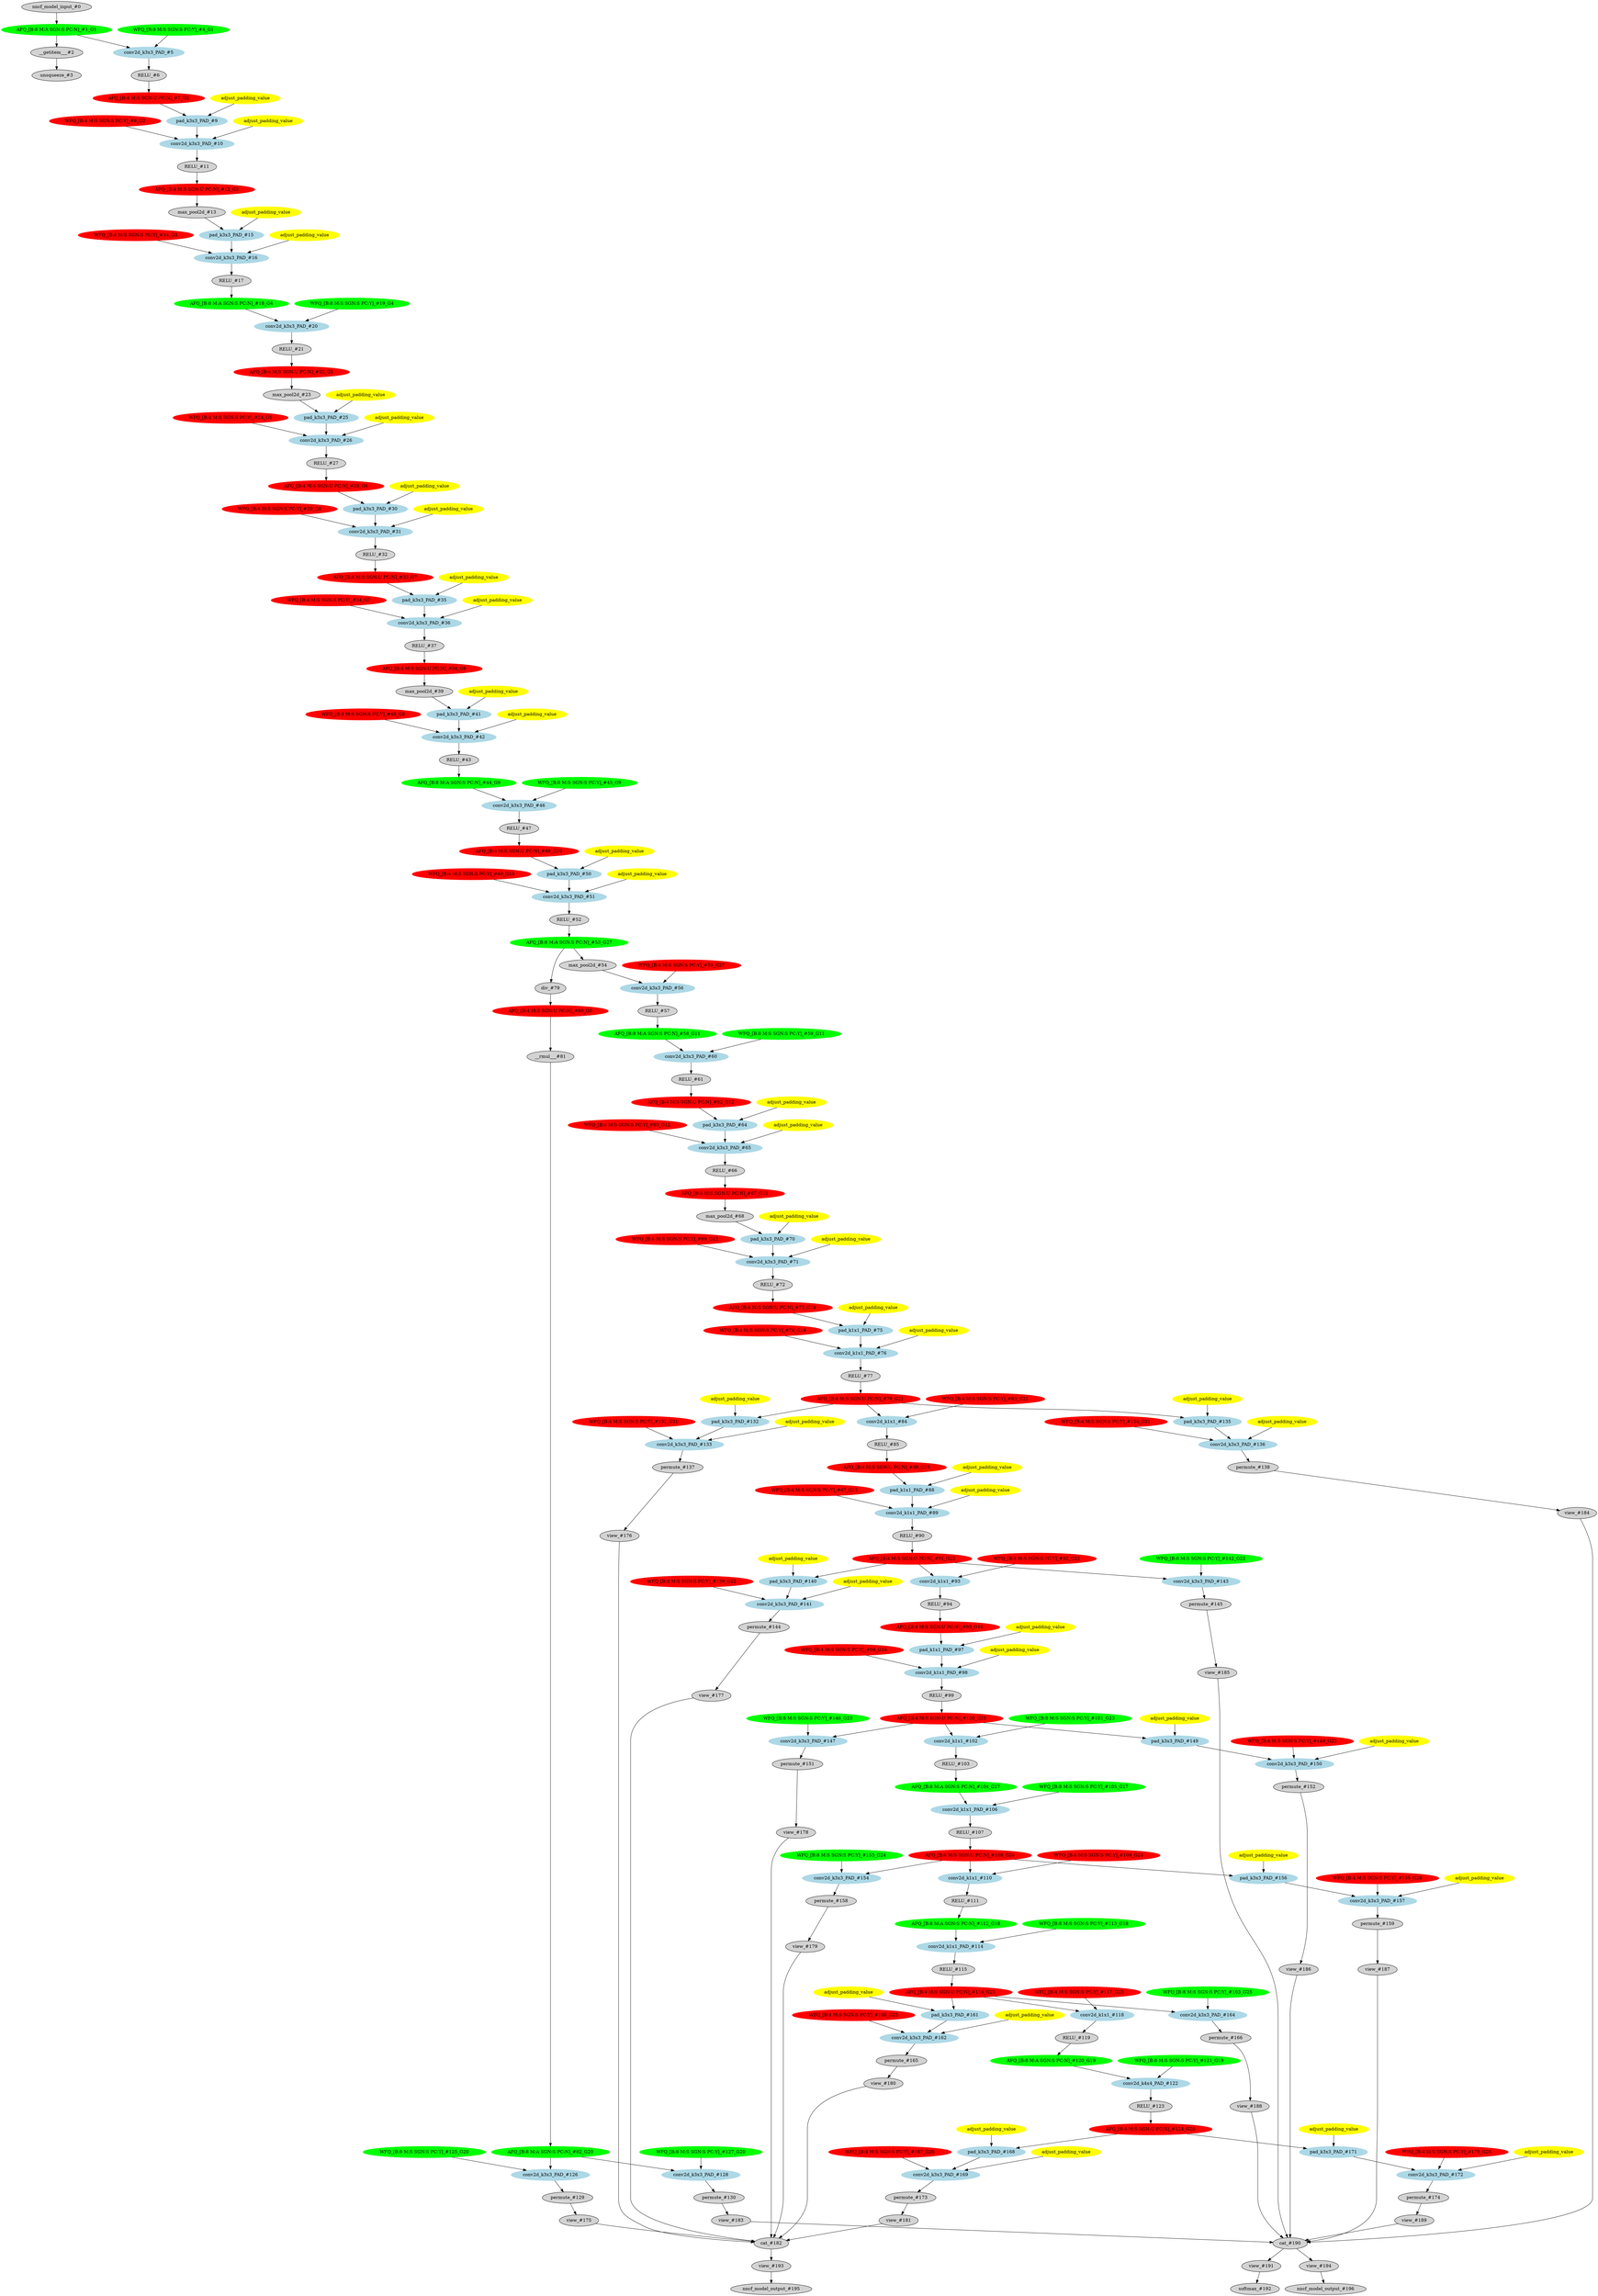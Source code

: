 strict digraph  {
"0 /nncf_model_input_0" [id=0, label="nncf_model_input_#0", scope="", style=filled, type=nncf_model_input];
"1 AsymmetricQuantizer/asymmetric_quantize_0" [color=green, id=1, label="AFQ_[B:8 M:A SGN:S PC:N]_#1_G1", scope=AsymmetricQuantizer, style=filled, type=asymmetric_quantize];
"2 SSD_VGG/__getitem___0" [id=2, label="__getitem___#2", scope=SSD_VGG, style=filled, type=__getitem__];
"3 SSD_VGG/unsqueeze_0" [id=3, label="unsqueeze_#3", scope=SSD_VGG, style=filled, type=unsqueeze];
"4 SSD_VGG/MultiOutputSequential[basenet]/NNCFConv2d[0]/ModuleDict[pre_ops]/UpdateWeight[0]/SymmetricQuantizer[op]/symmetric_quantize_0" [color=green, id=4, label="WFQ_[B:8 M:S SGN:S PC:Y]_#4_G1", scope="SSD_VGG/MultiOutputSequential[basenet]/NNCFConv2d[0]/ModuleDict[pre_ops]/UpdateWeight[0]/SymmetricQuantizer[op]", style=filled, type=symmetric_quantize];
"5 SSD_VGG/MultiOutputSequential[basenet]/NNCFConv2d[0]/conv2d_0" [color=lightblue, id=5, label="conv2d_k3x3_PAD_#5", scope="SSD_VGG/MultiOutputSequential[basenet]/NNCFConv2d[0]", style=filled, type=conv2d];
"6 SSD_VGG/MultiOutputSequential[basenet]/ReLU[1]/RELU_0" [id=6, label="RELU_#6", scope="SSD_VGG/MultiOutputSequential[basenet]/ReLU[1]", style=filled, type=RELU];
"7 SSD_VGG/MultiOutputSequential[basenet]/ReLU[1]/SymmetricQuantizer/symmetric_quantize_0" [color=red, id=7, label="AFQ_[B:4 M:S SGN:U PC:N]_#7_G2", scope="SSD_VGG/MultiOutputSequential[basenet]/ReLU[1]/SymmetricQuantizer", style=filled, type=symmetric_quantize];
"8 SSD_VGG/MultiOutputSequential[basenet]/NNCFConv2d[2]/ModuleDict[pre_ops]/UpdateWeight[1]/SymmetricQuantizer[op]/symmetric_quantize_0" [color=red, id=8, label="WFQ_[B:4 M:S SGN:S PC:Y]_#8_G2", scope="SSD_VGG/MultiOutputSequential[basenet]/NNCFConv2d[2]/ModuleDict[pre_ops]/UpdateWeight[1]/SymmetricQuantizer[op]", style=filled, type=symmetric_quantize];
"9 SSD_VGG/MultiOutputSequential[basenet]/NNCFConv2d[2]/pad_0" [color=lightblue, id=9, label="pad_k3x3_PAD_#9", scope="SSD_VGG/MultiOutputSequential[basenet]/NNCFConv2d[2]", style=filled, type=pad];
"10 SSD_VGG/MultiOutputSequential[basenet]/NNCFConv2d[2]/conv2d_0" [color=lightblue, id=10, label="conv2d_k3x3_PAD_#10", scope="SSD_VGG/MultiOutputSequential[basenet]/NNCFConv2d[2]", style=filled, type=conv2d];
"11 SSD_VGG/MultiOutputSequential[basenet]/ReLU[3]/RELU_0" [id=11, label="RELU_#11", scope="SSD_VGG/MultiOutputSequential[basenet]/ReLU[3]", style=filled, type=RELU];
"12 SSD_VGG/MultiOutputSequential[basenet]/ReLU[3]/SymmetricQuantizer/symmetric_quantize_0" [color=red, id=12, label="AFQ_[B:4 M:S SGN:U PC:N]_#12_G3", scope="SSD_VGG/MultiOutputSequential[basenet]/ReLU[3]/SymmetricQuantizer", style=filled, type=symmetric_quantize];
"13 SSD_VGG/MultiOutputSequential[basenet]/MaxPool2d[4]/max_pool2d_0" [id=13, label="max_pool2d_#13", scope="SSD_VGG/MultiOutputSequential[basenet]/MaxPool2d[4]", style=filled, type=max_pool2d];
"14 SSD_VGG/MultiOutputSequential[basenet]/NNCFConv2d[5]/ModuleDict[pre_ops]/UpdateWeight[1]/SymmetricQuantizer[op]/symmetric_quantize_0" [color=red, id=14, label="WFQ_[B:4 M:S SGN:S PC:Y]_#14_G3", scope="SSD_VGG/MultiOutputSequential[basenet]/NNCFConv2d[5]/ModuleDict[pre_ops]/UpdateWeight[1]/SymmetricQuantizer[op]", style=filled, type=symmetric_quantize];
"15 SSD_VGG/MultiOutputSequential[basenet]/NNCFConv2d[5]/pad_0" [color=lightblue, id=15, label="pad_k3x3_PAD_#15", scope="SSD_VGG/MultiOutputSequential[basenet]/NNCFConv2d[5]", style=filled, type=pad];
"16 SSD_VGG/MultiOutputSequential[basenet]/NNCFConv2d[5]/conv2d_0" [color=lightblue, id=16, label="conv2d_k3x3_PAD_#16", scope="SSD_VGG/MultiOutputSequential[basenet]/NNCFConv2d[5]", style=filled, type=conv2d];
"17 SSD_VGG/MultiOutputSequential[basenet]/ReLU[6]/RELU_0" [id=17, label="RELU_#17", scope="SSD_VGG/MultiOutputSequential[basenet]/ReLU[6]", style=filled, type=RELU];
"18 SSD_VGG/MultiOutputSequential[basenet]/ReLU[6]/AsymmetricQuantizer/asymmetric_quantize_0" [color=green, id=18, label="AFQ_[B:8 M:A SGN:S PC:N]_#18_G4", scope="SSD_VGG/MultiOutputSequential[basenet]/ReLU[6]/AsymmetricQuantizer", style=filled, type=asymmetric_quantize];
"19 SSD_VGG/MultiOutputSequential[basenet]/NNCFConv2d[7]/ModuleDict[pre_ops]/UpdateWeight[0]/SymmetricQuantizer[op]/symmetric_quantize_0" [color=green, id=19, label="WFQ_[B:8 M:S SGN:S PC:Y]_#19_G4", scope="SSD_VGG/MultiOutputSequential[basenet]/NNCFConv2d[7]/ModuleDict[pre_ops]/UpdateWeight[0]/SymmetricQuantizer[op]", style=filled, type=symmetric_quantize];
"20 SSD_VGG/MultiOutputSequential[basenet]/NNCFConv2d[7]/conv2d_0" [color=lightblue, id=20, label="conv2d_k3x3_PAD_#20", scope="SSD_VGG/MultiOutputSequential[basenet]/NNCFConv2d[7]", style=filled, type=conv2d];
"21 SSD_VGG/MultiOutputSequential[basenet]/ReLU[8]/RELU_0" [id=21, label="RELU_#21", scope="SSD_VGG/MultiOutputSequential[basenet]/ReLU[8]", style=filled, type=RELU];
"22 SSD_VGG/MultiOutputSequential[basenet]/ReLU[8]/SymmetricQuantizer/symmetric_quantize_0" [color=red, id=22, label="AFQ_[B:4 M:S SGN:U PC:N]_#22_G5", scope="SSD_VGG/MultiOutputSequential[basenet]/ReLU[8]/SymmetricQuantizer", style=filled, type=symmetric_quantize];
"23 SSD_VGG/MultiOutputSequential[basenet]/MaxPool2d[9]/max_pool2d_0" [id=23, label="max_pool2d_#23", scope="SSD_VGG/MultiOutputSequential[basenet]/MaxPool2d[9]", style=filled, type=max_pool2d];
"24 SSD_VGG/MultiOutputSequential[basenet]/NNCFConv2d[10]/ModuleDict[pre_ops]/UpdateWeight[1]/SymmetricQuantizer[op]/symmetric_quantize_0" [color=red, id=24, label="WFQ_[B:4 M:S SGN:S PC:Y]_#24_G5", scope="SSD_VGG/MultiOutputSequential[basenet]/NNCFConv2d[10]/ModuleDict[pre_ops]/UpdateWeight[1]/SymmetricQuantizer[op]", style=filled, type=symmetric_quantize];
"25 SSD_VGG/MultiOutputSequential[basenet]/NNCFConv2d[10]/pad_0" [color=lightblue, id=25, label="pad_k3x3_PAD_#25", scope="SSD_VGG/MultiOutputSequential[basenet]/NNCFConv2d[10]", style=filled, type=pad];
"26 SSD_VGG/MultiOutputSequential[basenet]/NNCFConv2d[10]/conv2d_0" [color=lightblue, id=26, label="conv2d_k3x3_PAD_#26", scope="SSD_VGG/MultiOutputSequential[basenet]/NNCFConv2d[10]", style=filled, type=conv2d];
"27 SSD_VGG/MultiOutputSequential[basenet]/ReLU[11]/RELU_0" [id=27, label="RELU_#27", scope="SSD_VGG/MultiOutputSequential[basenet]/ReLU[11]", style=filled, type=RELU];
"28 SSD_VGG/MultiOutputSequential[basenet]/ReLU[11]/SymmetricQuantizer/symmetric_quantize_0" [color=red, id=28, label="AFQ_[B:4 M:S SGN:U PC:N]_#28_G6", scope="SSD_VGG/MultiOutputSequential[basenet]/ReLU[11]/SymmetricQuantizer", style=filled, type=symmetric_quantize];
"29 SSD_VGG/MultiOutputSequential[basenet]/NNCFConv2d[12]/ModuleDict[pre_ops]/UpdateWeight[1]/SymmetricQuantizer[op]/symmetric_quantize_0" [color=red, id=29, label="WFQ_[B:4 M:S SGN:S PC:Y]_#29_G6", scope="SSD_VGG/MultiOutputSequential[basenet]/NNCFConv2d[12]/ModuleDict[pre_ops]/UpdateWeight[1]/SymmetricQuantizer[op]", style=filled, type=symmetric_quantize];
"30 SSD_VGG/MultiOutputSequential[basenet]/NNCFConv2d[12]/pad_0" [color=lightblue, id=30, label="pad_k3x3_PAD_#30", scope="SSD_VGG/MultiOutputSequential[basenet]/NNCFConv2d[12]", style=filled, type=pad];
"31 SSD_VGG/MultiOutputSequential[basenet]/NNCFConv2d[12]/conv2d_0" [color=lightblue, id=31, label="conv2d_k3x3_PAD_#31", scope="SSD_VGG/MultiOutputSequential[basenet]/NNCFConv2d[12]", style=filled, type=conv2d];
"32 SSD_VGG/MultiOutputSequential[basenet]/ReLU[13]/RELU_0" [id=32, label="RELU_#32", scope="SSD_VGG/MultiOutputSequential[basenet]/ReLU[13]", style=filled, type=RELU];
"33 SSD_VGG/MultiOutputSequential[basenet]/ReLU[13]/SymmetricQuantizer/symmetric_quantize_0" [color=red, id=33, label="AFQ_[B:4 M:S SGN:U PC:N]_#33_G7", scope="SSD_VGG/MultiOutputSequential[basenet]/ReLU[13]/SymmetricQuantizer", style=filled, type=symmetric_quantize];
"34 SSD_VGG/MultiOutputSequential[basenet]/NNCFConv2d[14]/ModuleDict[pre_ops]/UpdateWeight[1]/SymmetricQuantizer[op]/symmetric_quantize_0" [color=red, id=34, label="WFQ_[B:4 M:S SGN:S PC:Y]_#34_G7", scope="SSD_VGG/MultiOutputSequential[basenet]/NNCFConv2d[14]/ModuleDict[pre_ops]/UpdateWeight[1]/SymmetricQuantizer[op]", style=filled, type=symmetric_quantize];
"35 SSD_VGG/MultiOutputSequential[basenet]/NNCFConv2d[14]/pad_0" [color=lightblue, id=35, label="pad_k3x3_PAD_#35", scope="SSD_VGG/MultiOutputSequential[basenet]/NNCFConv2d[14]", style=filled, type=pad];
"36 SSD_VGG/MultiOutputSequential[basenet]/NNCFConv2d[14]/conv2d_0" [color=lightblue, id=36, label="conv2d_k3x3_PAD_#36", scope="SSD_VGG/MultiOutputSequential[basenet]/NNCFConv2d[14]", style=filled, type=conv2d];
"37 SSD_VGG/MultiOutputSequential[basenet]/ReLU[15]/RELU_0" [id=37, label="RELU_#37", scope="SSD_VGG/MultiOutputSequential[basenet]/ReLU[15]", style=filled, type=RELU];
"38 SSD_VGG/MultiOutputSequential[basenet]/ReLU[15]/SymmetricQuantizer/symmetric_quantize_0" [color=red, id=38, label="AFQ_[B:4 M:S SGN:U PC:N]_#38_G8", scope="SSD_VGG/MultiOutputSequential[basenet]/ReLU[15]/SymmetricQuantizer", style=filled, type=symmetric_quantize];
"39 SSD_VGG/MultiOutputSequential[basenet]/MaxPool2d[16]/max_pool2d_0" [id=39, label="max_pool2d_#39", scope="SSD_VGG/MultiOutputSequential[basenet]/MaxPool2d[16]", style=filled, type=max_pool2d];
"40 SSD_VGG/MultiOutputSequential[basenet]/NNCFConv2d[17]/ModuleDict[pre_ops]/UpdateWeight[1]/SymmetricQuantizer[op]/symmetric_quantize_0" [color=red, id=40, label="WFQ_[B:4 M:S SGN:S PC:Y]_#40_G8", scope="SSD_VGG/MultiOutputSequential[basenet]/NNCFConv2d[17]/ModuleDict[pre_ops]/UpdateWeight[1]/SymmetricQuantizer[op]", style=filled, type=symmetric_quantize];
"41 SSD_VGG/MultiOutputSequential[basenet]/NNCFConv2d[17]/pad_0" [color=lightblue, id=41, label="pad_k3x3_PAD_#41", scope="SSD_VGG/MultiOutputSequential[basenet]/NNCFConv2d[17]", style=filled, type=pad];
"42 SSD_VGG/MultiOutputSequential[basenet]/NNCFConv2d[17]/conv2d_0" [color=lightblue, id=42, label="conv2d_k3x3_PAD_#42", scope="SSD_VGG/MultiOutputSequential[basenet]/NNCFConv2d[17]", style=filled, type=conv2d];
"43 SSD_VGG/MultiOutputSequential[basenet]/ReLU[18]/RELU_0" [id=43, label="RELU_#43", scope="SSD_VGG/MultiOutputSequential[basenet]/ReLU[18]", style=filled, type=RELU];
"44 SSD_VGG/MultiOutputSequential[basenet]/ReLU[18]/AsymmetricQuantizer/asymmetric_quantize_0" [color=green, id=44, label="AFQ_[B:8 M:A SGN:S PC:N]_#44_G9", scope="SSD_VGG/MultiOutputSequential[basenet]/ReLU[18]/AsymmetricQuantizer", style=filled, type=asymmetric_quantize];
"45 SSD_VGG/MultiOutputSequential[basenet]/NNCFConv2d[19]/ModuleDict[pre_ops]/UpdateWeight[0]/SymmetricQuantizer[op]/symmetric_quantize_0" [color=green, id=45, label="WFQ_[B:8 M:S SGN:S PC:Y]_#45_G9", scope="SSD_VGG/MultiOutputSequential[basenet]/NNCFConv2d[19]/ModuleDict[pre_ops]/UpdateWeight[0]/SymmetricQuantizer[op]", style=filled, type=symmetric_quantize];
"46 SSD_VGG/MultiOutputSequential[basenet]/NNCFConv2d[19]/conv2d_0" [color=lightblue, id=46, label="conv2d_k3x3_PAD_#46", scope="SSD_VGG/MultiOutputSequential[basenet]/NNCFConv2d[19]", style=filled, type=conv2d];
"47 SSD_VGG/MultiOutputSequential[basenet]/ReLU[20]/RELU_0" [id=47, label="RELU_#47", scope="SSD_VGG/MultiOutputSequential[basenet]/ReLU[20]", style=filled, type=RELU];
"48 SSD_VGG/MultiOutputSequential[basenet]/ReLU[20]/SymmetricQuantizer/symmetric_quantize_0" [color=red, id=48, label="AFQ_[B:4 M:S SGN:U PC:N]_#48_G10", scope="SSD_VGG/MultiOutputSequential[basenet]/ReLU[20]/SymmetricQuantizer", style=filled, type=symmetric_quantize];
"49 SSD_VGG/MultiOutputSequential[basenet]/NNCFConv2d[21]/ModuleDict[pre_ops]/UpdateWeight[1]/SymmetricQuantizer[op]/symmetric_quantize_0" [color=red, id=49, label="WFQ_[B:4 M:S SGN:S PC:Y]_#49_G10", scope="SSD_VGG/MultiOutputSequential[basenet]/NNCFConv2d[21]/ModuleDict[pre_ops]/UpdateWeight[1]/SymmetricQuantizer[op]", style=filled, type=symmetric_quantize];
"50 SSD_VGG/MultiOutputSequential[basenet]/NNCFConv2d[21]/pad_0" [color=lightblue, id=50, label="pad_k3x3_PAD_#50", scope="SSD_VGG/MultiOutputSequential[basenet]/NNCFConv2d[21]", style=filled, type=pad];
"51 SSD_VGG/MultiOutputSequential[basenet]/NNCFConv2d[21]/conv2d_0" [color=lightblue, id=51, label="conv2d_k3x3_PAD_#51", scope="SSD_VGG/MultiOutputSequential[basenet]/NNCFConv2d[21]", style=filled, type=conv2d];
"52 SSD_VGG/MultiOutputSequential[basenet]/ReLU[22]/RELU_0" [id=52, label="RELU_#52", scope="SSD_VGG/MultiOutputSequential[basenet]/ReLU[22]", style=filled, type=RELU];
"53 SSD_VGG/MultiOutputSequential[basenet]/ReLU[22]/AsymmetricQuantizer/asymmetric_quantize_0" [color=green, id=53, label="AFQ_[B:8 M:A SGN:S PC:N]_#53_G27", scope="SSD_VGG/MultiOutputSequential[basenet]/ReLU[22]/AsymmetricQuantizer", style=filled, type=asymmetric_quantize];
"54 SSD_VGG/MultiOutputSequential[basenet]/MaxPool2d[23]/max_pool2d_0" [id=54, label="max_pool2d_#54", scope="SSD_VGG/MultiOutputSequential[basenet]/MaxPool2d[23]", style=filled, type=max_pool2d];
"55 SSD_VGG/MultiOutputSequential[basenet]/NNCFConv2d[24]/ModuleDict[pre_ops]/UpdateWeight[0]/SymmetricQuantizer[op]/symmetric_quantize_0" [color=red, id=55, label="WFQ_[B:4 M:S SGN:S PC:Y]_#55_G27", scope="SSD_VGG/MultiOutputSequential[basenet]/NNCFConv2d[24]/ModuleDict[pre_ops]/UpdateWeight[0]/SymmetricQuantizer[op]", style=filled, type=symmetric_quantize];
"56 SSD_VGG/MultiOutputSequential[basenet]/NNCFConv2d[24]/conv2d_0" [color=lightblue, id=56, label="conv2d_k3x3_PAD_#56", scope="SSD_VGG/MultiOutputSequential[basenet]/NNCFConv2d[24]", style=filled, type=conv2d];
"57 SSD_VGG/MultiOutputSequential[basenet]/ReLU[25]/RELU_0" [id=57, label="RELU_#57", scope="SSD_VGG/MultiOutputSequential[basenet]/ReLU[25]", style=filled, type=RELU];
"58 SSD_VGG/MultiOutputSequential[basenet]/ReLU[25]/AsymmetricQuantizer/asymmetric_quantize_0" [color=green, id=58, label="AFQ_[B:8 M:A SGN:S PC:N]_#58_G11", scope="SSD_VGG/MultiOutputSequential[basenet]/ReLU[25]/AsymmetricQuantizer", style=filled, type=asymmetric_quantize];
"59 SSD_VGG/MultiOutputSequential[basenet]/NNCFConv2d[26]/ModuleDict[pre_ops]/UpdateWeight[0]/SymmetricQuantizer[op]/symmetric_quantize_0" [color=green, id=59, label="WFQ_[B:8 M:S SGN:S PC:Y]_#59_G11", scope="SSD_VGG/MultiOutputSequential[basenet]/NNCFConv2d[26]/ModuleDict[pre_ops]/UpdateWeight[0]/SymmetricQuantizer[op]", style=filled, type=symmetric_quantize];
"60 SSD_VGG/MultiOutputSequential[basenet]/NNCFConv2d[26]/conv2d_0" [color=lightblue, id=60, label="conv2d_k3x3_PAD_#60", scope="SSD_VGG/MultiOutputSequential[basenet]/NNCFConv2d[26]", style=filled, type=conv2d];
"61 SSD_VGG/MultiOutputSequential[basenet]/ReLU[27]/RELU_0" [id=61, label="RELU_#61", scope="SSD_VGG/MultiOutputSequential[basenet]/ReLU[27]", style=filled, type=RELU];
"62 SSD_VGG/MultiOutputSequential[basenet]/ReLU[27]/SymmetricQuantizer/symmetric_quantize_0" [color=red, id=62, label="AFQ_[B:4 M:S SGN:U PC:N]_#62_G12", scope="SSD_VGG/MultiOutputSequential[basenet]/ReLU[27]/SymmetricQuantizer", style=filled, type=symmetric_quantize];
"63 SSD_VGG/MultiOutputSequential[basenet]/NNCFConv2d[28]/ModuleDict[pre_ops]/UpdateWeight[1]/SymmetricQuantizer[op]/symmetric_quantize_0" [color=red, id=63, label="WFQ_[B:4 M:S SGN:S PC:Y]_#63_G12", scope="SSD_VGG/MultiOutputSequential[basenet]/NNCFConv2d[28]/ModuleDict[pre_ops]/UpdateWeight[1]/SymmetricQuantizer[op]", style=filled, type=symmetric_quantize];
"64 SSD_VGG/MultiOutputSequential[basenet]/NNCFConv2d[28]/pad_0" [color=lightblue, id=64, label="pad_k3x3_PAD_#64", scope="SSD_VGG/MultiOutputSequential[basenet]/NNCFConv2d[28]", style=filled, type=pad];
"65 SSD_VGG/MultiOutputSequential[basenet]/NNCFConv2d[28]/conv2d_0" [color=lightblue, id=65, label="conv2d_k3x3_PAD_#65", scope="SSD_VGG/MultiOutputSequential[basenet]/NNCFConv2d[28]", style=filled, type=conv2d];
"66 SSD_VGG/MultiOutputSequential[basenet]/ReLU[29]/RELU_0" [id=66, label="RELU_#66", scope="SSD_VGG/MultiOutputSequential[basenet]/ReLU[29]", style=filled, type=RELU];
"67 SSD_VGG/MultiOutputSequential[basenet]/ReLU[29]/SymmetricQuantizer/symmetric_quantize_0" [color=red, id=67, label="AFQ_[B:4 M:S SGN:U PC:N]_#67_G13", scope="SSD_VGG/MultiOutputSequential[basenet]/ReLU[29]/SymmetricQuantizer", style=filled, type=symmetric_quantize];
"68 SSD_VGG/MultiOutputSequential[basenet]/MaxPool2d[30]/max_pool2d_0" [id=68, label="max_pool2d_#68", scope="SSD_VGG/MultiOutputSequential[basenet]/MaxPool2d[30]", style=filled, type=max_pool2d];
"69 SSD_VGG/MultiOutputSequential[basenet]/NNCFConv2d[31]/ModuleDict[pre_ops]/UpdateWeight[1]/SymmetricQuantizer[op]/symmetric_quantize_0" [color=red, id=69, label="WFQ_[B:4 M:S SGN:S PC:Y]_#69_G13", scope="SSD_VGG/MultiOutputSequential[basenet]/NNCFConv2d[31]/ModuleDict[pre_ops]/UpdateWeight[1]/SymmetricQuantizer[op]", style=filled, type=symmetric_quantize];
"70 SSD_VGG/MultiOutputSequential[basenet]/NNCFConv2d[31]/pad_0" [color=lightblue, id=70, label="pad_k3x3_PAD_#70", scope="SSD_VGG/MultiOutputSequential[basenet]/NNCFConv2d[31]", style=filled, type=pad];
"71 SSD_VGG/MultiOutputSequential[basenet]/NNCFConv2d[31]/conv2d_0" [color=lightblue, id=71, label="conv2d_k3x3_PAD_#71", scope="SSD_VGG/MultiOutputSequential[basenet]/NNCFConv2d[31]", style=filled, type=conv2d];
"72 SSD_VGG/MultiOutputSequential[basenet]/ReLU[32]/RELU_0" [id=72, label="RELU_#72", scope="SSD_VGG/MultiOutputSequential[basenet]/ReLU[32]", style=filled, type=RELU];
"73 SSD_VGG/MultiOutputSequential[basenet]/ReLU[32]/SymmetricQuantizer/symmetric_quantize_0" [color=red, id=73, label="AFQ_[B:4 M:S SGN:U PC:N]_#73_G14", scope="SSD_VGG/MultiOutputSequential[basenet]/ReLU[32]/SymmetricQuantizer", style=filled, type=symmetric_quantize];
"74 SSD_VGG/MultiOutputSequential[basenet]/NNCFConv2d[33]/ModuleDict[pre_ops]/UpdateWeight[1]/SymmetricQuantizer[op]/symmetric_quantize_0" [color=red, id=74, label="WFQ_[B:4 M:S SGN:S PC:Y]_#74_G14", scope="SSD_VGG/MultiOutputSequential[basenet]/NNCFConv2d[33]/ModuleDict[pre_ops]/UpdateWeight[1]/SymmetricQuantizer[op]", style=filled, type=symmetric_quantize];
"75 SSD_VGG/MultiOutputSequential[basenet]/NNCFConv2d[33]/pad_0" [color=lightblue, id=75, label="pad_k1x1_PAD_#75", scope="SSD_VGG/MultiOutputSequential[basenet]/NNCFConv2d[33]", style=filled, type=pad];
"76 SSD_VGG/MultiOutputSequential[basenet]/NNCFConv2d[33]/conv2d_0" [color=lightblue, id=76, label="conv2d_k1x1_PAD_#76", scope="SSD_VGG/MultiOutputSequential[basenet]/NNCFConv2d[33]", style=filled, type=conv2d];
"77 SSD_VGG/MultiOutputSequential[basenet]/ReLU[34]/RELU_0" [id=77, label="RELU_#77", scope="SSD_VGG/MultiOutputSequential[basenet]/ReLU[34]", style=filled, type=RELU];
"78 SSD_VGG/MultiOutputSequential[basenet]/ReLU[34]/SymmetricQuantizer/symmetric_quantize_0" [color=red, id=78, label="AFQ_[B:4 M:S SGN:U PC:N]_#78_G21", scope="SSD_VGG/MultiOutputSequential[basenet]/ReLU[34]/SymmetricQuantizer", style=filled, type=symmetric_quantize];
"79 SSD_VGG/NNCFUserL2Norm[L2Norm]/div_0" [id=79, label="div_#79", scope="SSD_VGG/NNCFUserL2Norm[L2Norm]", style=filled, type=div];
"80 SSD_VGG/NNCFUserL2Norm[L2Norm]/SymmetricQuantizer/symmetric_quantize_0" [color=red, id=80, label="AFQ_[B:4 M:S SGN:U PC:N]_#80_G0", scope="SSD_VGG/NNCFUserL2Norm[L2Norm]/SymmetricQuantizer", style=filled, type=symmetric_quantize];
"81 SSD_VGG/NNCFUserL2Norm[L2Norm]/__rmul___0" [id=81, label="__rmul___#81", scope="SSD_VGG/NNCFUserL2Norm[L2Norm]", style=filled, type=__rmul__];
"82 SSD_VGG/NNCFUserL2Norm[L2Norm]/AsymmetricQuantizer/asymmetric_quantize_0" [color=green, id=82, label="AFQ_[B:8 M:A SGN:S PC:N]_#82_G20", scope="SSD_VGG/NNCFUserL2Norm[L2Norm]/AsymmetricQuantizer", style=filled, type=asymmetric_quantize];
"83 SSD_VGG/MultiOutputSequential[extras]/NNCFConv2d[0]/ModuleDict[pre_ops]/UpdateWeight[0]/SymmetricQuantizer[op]/symmetric_quantize_0" [color=red, id=83, label="WFQ_[B:4 M:S SGN:S PC:Y]_#83_G21", scope="SSD_VGG/MultiOutputSequential[extras]/NNCFConv2d[0]/ModuleDict[pre_ops]/UpdateWeight[0]/SymmetricQuantizer[op]", style=filled, type=symmetric_quantize];
"84 SSD_VGG/MultiOutputSequential[extras]/NNCFConv2d[0]/conv2d_0" [color=lightblue, id=84, label="conv2d_k1x1_#84", scope="SSD_VGG/MultiOutputSequential[extras]/NNCFConv2d[0]", style=filled, type=conv2d];
"85 SSD_VGG/MultiOutputSequential[extras]/ReLU[1]/RELU_0" [id=85, label="RELU_#85", scope="SSD_VGG/MultiOutputSequential[extras]/ReLU[1]", style=filled, type=RELU];
"86 SSD_VGG/MultiOutputSequential[extras]/ReLU[1]/SymmetricQuantizer/symmetric_quantize_0" [color=red, id=86, label="AFQ_[B:4 M:S SGN:U PC:N]_#86_G15", scope="SSD_VGG/MultiOutputSequential[extras]/ReLU[1]/SymmetricQuantizer", style=filled, type=symmetric_quantize];
"87 SSD_VGG/MultiOutputSequential[extras]/NNCFConv2d[2]/ModuleDict[pre_ops]/UpdateWeight[1]/SymmetricQuantizer[op]/symmetric_quantize_0" [color=red, id=87, label="WFQ_[B:4 M:S SGN:S PC:Y]_#87_G15", scope="SSD_VGG/MultiOutputSequential[extras]/NNCFConv2d[2]/ModuleDict[pre_ops]/UpdateWeight[1]/SymmetricQuantizer[op]", style=filled, type=symmetric_quantize];
"88 SSD_VGG/MultiOutputSequential[extras]/NNCFConv2d[2]/pad_0" [color=lightblue, id=88, label="pad_k1x1_PAD_#88", scope="SSD_VGG/MultiOutputSequential[extras]/NNCFConv2d[2]", style=filled, type=pad];
"89 SSD_VGG/MultiOutputSequential[extras]/NNCFConv2d[2]/conv2d_0" [color=lightblue, id=89, label="conv2d_k1x1_PAD_#89", scope="SSD_VGG/MultiOutputSequential[extras]/NNCFConv2d[2]", style=filled, type=conv2d];
"90 SSD_VGG/MultiOutputSequential[extras]/ReLU[3]/RELU_0" [id=90, label="RELU_#90", scope="SSD_VGG/MultiOutputSequential[extras]/ReLU[3]", style=filled, type=RELU];
"91 SSD_VGG/MultiOutputSequential[extras]/ReLU[3]/SymmetricQuantizer/symmetric_quantize_0" [color=red, id=91, label="AFQ_[B:4 M:S SGN:U PC:N]_#91_G22", scope="SSD_VGG/MultiOutputSequential[extras]/ReLU[3]/SymmetricQuantizer", style=filled, type=symmetric_quantize];
"92 SSD_VGG/MultiOutputSequential[extras]/NNCFConv2d[4]/ModuleDict[pre_ops]/UpdateWeight[0]/SymmetricQuantizer[op]/symmetric_quantize_0" [color=red, id=92, label="WFQ_[B:4 M:S SGN:S PC:Y]_#92_G22", scope="SSD_VGG/MultiOutputSequential[extras]/NNCFConv2d[4]/ModuleDict[pre_ops]/UpdateWeight[0]/SymmetricQuantizer[op]", style=filled, type=symmetric_quantize];
"93 SSD_VGG/MultiOutputSequential[extras]/NNCFConv2d[4]/conv2d_0" [color=lightblue, id=93, label="conv2d_k1x1_#93", scope="SSD_VGG/MultiOutputSequential[extras]/NNCFConv2d[4]", style=filled, type=conv2d];
"94 SSD_VGG/MultiOutputSequential[extras]/ReLU[5]/RELU_0" [id=94, label="RELU_#94", scope="SSD_VGG/MultiOutputSequential[extras]/ReLU[5]", style=filled, type=RELU];
"95 SSD_VGG/MultiOutputSequential[extras]/ReLU[5]/SymmetricQuantizer/symmetric_quantize_0" [color=red, id=95, label="AFQ_[B:4 M:S SGN:U PC:N]_#95_G16", scope="SSD_VGG/MultiOutputSequential[extras]/ReLU[5]/SymmetricQuantizer", style=filled, type=symmetric_quantize];
"96 SSD_VGG/MultiOutputSequential[extras]/NNCFConv2d[6]/ModuleDict[pre_ops]/UpdateWeight[1]/SymmetricQuantizer[op]/symmetric_quantize_0" [color=red, id=96, label="WFQ_[B:4 M:S SGN:S PC:Y]_#96_G16", scope="SSD_VGG/MultiOutputSequential[extras]/NNCFConv2d[6]/ModuleDict[pre_ops]/UpdateWeight[1]/SymmetricQuantizer[op]", style=filled, type=symmetric_quantize];
"97 SSD_VGG/MultiOutputSequential[extras]/NNCFConv2d[6]/pad_0" [color=lightblue, id=97, label="pad_k1x1_PAD_#97", scope="SSD_VGG/MultiOutputSequential[extras]/NNCFConv2d[6]", style=filled, type=pad];
"98 SSD_VGG/MultiOutputSequential[extras]/NNCFConv2d[6]/conv2d_0" [color=lightblue, id=98, label="conv2d_k1x1_PAD_#98", scope="SSD_VGG/MultiOutputSequential[extras]/NNCFConv2d[6]", style=filled, type=conv2d];
"99 SSD_VGG/MultiOutputSequential[extras]/ReLU[7]/RELU_0" [id=99, label="RELU_#99", scope="SSD_VGG/MultiOutputSequential[extras]/ReLU[7]", style=filled, type=RELU];
"100 SSD_VGG/MultiOutputSequential[extras]/ReLU[7]/SymmetricQuantizer/symmetric_quantize_0" [color=red, id=100, label="AFQ_[B:4 M:S SGN:U PC:N]_#100_G23", scope="SSD_VGG/MultiOutputSequential[extras]/ReLU[7]/SymmetricQuantizer", style=filled, type=symmetric_quantize];
"101 SSD_VGG/MultiOutputSequential[extras]/NNCFConv2d[8]/ModuleDict[pre_ops]/UpdateWeight[0]/SymmetricQuantizer[op]/symmetric_quantize_0" [color=green, id=101, label="WFQ_[B:8 M:S SGN:S PC:Y]_#101_G23", scope="SSD_VGG/MultiOutputSequential[extras]/NNCFConv2d[8]/ModuleDict[pre_ops]/UpdateWeight[0]/SymmetricQuantizer[op]", style=filled, type=symmetric_quantize];
"102 SSD_VGG/MultiOutputSequential[extras]/NNCFConv2d[8]/conv2d_0" [color=lightblue, id=102, label="conv2d_k1x1_#102", scope="SSD_VGG/MultiOutputSequential[extras]/NNCFConv2d[8]", style=filled, type=conv2d];
"103 SSD_VGG/MultiOutputSequential[extras]/ReLU[9]/RELU_0" [id=103, label="RELU_#103", scope="SSD_VGG/MultiOutputSequential[extras]/ReLU[9]", style=filled, type=RELU];
"104 SSD_VGG/MultiOutputSequential[extras]/ReLU[9]/AsymmetricQuantizer/asymmetric_quantize_0" [color=green, id=104, label="AFQ_[B:8 M:A SGN:S PC:N]_#104_G17", scope="SSD_VGG/MultiOutputSequential[extras]/ReLU[9]/AsymmetricQuantizer", style=filled, type=asymmetric_quantize];
"105 SSD_VGG/MultiOutputSequential[extras]/NNCFConv2d[10]/ModuleDict[pre_ops]/UpdateWeight[0]/SymmetricQuantizer[op]/symmetric_quantize_0" [color=green, id=105, label="WFQ_[B:8 M:S SGN:S PC:Y]_#105_G17", scope="SSD_VGG/MultiOutputSequential[extras]/NNCFConv2d[10]/ModuleDict[pre_ops]/UpdateWeight[0]/SymmetricQuantizer[op]", style=filled, type=symmetric_quantize];
"106 SSD_VGG/MultiOutputSequential[extras]/NNCFConv2d[10]/conv2d_0" [color=lightblue, id=106, label="conv2d_k1x1_PAD_#106", scope="SSD_VGG/MultiOutputSequential[extras]/NNCFConv2d[10]", style=filled, type=conv2d];
"107 SSD_VGG/MultiOutputSequential[extras]/ReLU[11]/RELU_0" [id=107, label="RELU_#107", scope="SSD_VGG/MultiOutputSequential[extras]/ReLU[11]", style=filled, type=RELU];
"108 SSD_VGG/MultiOutputSequential[extras]/ReLU[11]/SymmetricQuantizer/symmetric_quantize_0" [color=red, id=108, label="AFQ_[B:4 M:S SGN:U PC:N]_#108_G24", scope="SSD_VGG/MultiOutputSequential[extras]/ReLU[11]/SymmetricQuantizer", style=filled, type=symmetric_quantize];
"109 SSD_VGG/MultiOutputSequential[extras]/NNCFConv2d[12]/ModuleDict[pre_ops]/UpdateWeight[0]/SymmetricQuantizer[op]/symmetric_quantize_0" [color=red, id=109, label="WFQ_[B:4 M:S SGN:S PC:Y]_#109_G24", scope="SSD_VGG/MultiOutputSequential[extras]/NNCFConv2d[12]/ModuleDict[pre_ops]/UpdateWeight[0]/SymmetricQuantizer[op]", style=filled, type=symmetric_quantize];
"110 SSD_VGG/MultiOutputSequential[extras]/NNCFConv2d[12]/conv2d_0" [color=lightblue, id=110, label="conv2d_k1x1_#110", scope="SSD_VGG/MultiOutputSequential[extras]/NNCFConv2d[12]", style=filled, type=conv2d];
"111 SSD_VGG/MultiOutputSequential[extras]/ReLU[13]/RELU_0" [id=111, label="RELU_#111", scope="SSD_VGG/MultiOutputSequential[extras]/ReLU[13]", style=filled, type=RELU];
"112 SSD_VGG/MultiOutputSequential[extras]/ReLU[13]/AsymmetricQuantizer/asymmetric_quantize_0" [color=green, id=112, label="AFQ_[B:8 M:A SGN:S PC:N]_#112_G18", scope="SSD_VGG/MultiOutputSequential[extras]/ReLU[13]/AsymmetricQuantizer", style=filled, type=asymmetric_quantize];
"113 SSD_VGG/MultiOutputSequential[extras]/NNCFConv2d[14]/ModuleDict[pre_ops]/UpdateWeight[0]/SymmetricQuantizer[op]/symmetric_quantize_0" [color=green, id=113, label="WFQ_[B:8 M:S SGN:S PC:Y]_#113_G18", scope="SSD_VGG/MultiOutputSequential[extras]/NNCFConv2d[14]/ModuleDict[pre_ops]/UpdateWeight[0]/SymmetricQuantizer[op]", style=filled, type=symmetric_quantize];
"114 SSD_VGG/MultiOutputSequential[extras]/NNCFConv2d[14]/conv2d_0" [color=lightblue, id=114, label="conv2d_k1x1_PAD_#114", scope="SSD_VGG/MultiOutputSequential[extras]/NNCFConv2d[14]", style=filled, type=conv2d];
"115 SSD_VGG/MultiOutputSequential[extras]/ReLU[15]/RELU_0" [id=115, label="RELU_#115", scope="SSD_VGG/MultiOutputSequential[extras]/ReLU[15]", style=filled, type=RELU];
"116 SSD_VGG/MultiOutputSequential[extras]/ReLU[15]/SymmetricQuantizer/symmetric_quantize_0" [color=red, id=116, label="AFQ_[B:4 M:S SGN:U PC:N]_#116_G25", scope="SSD_VGG/MultiOutputSequential[extras]/ReLU[15]/SymmetricQuantizer", style=filled, type=symmetric_quantize];
"117 SSD_VGG/MultiOutputSequential[extras]/NNCFConv2d[16]/ModuleDict[pre_ops]/UpdateWeight[0]/SymmetricQuantizer[op]/symmetric_quantize_0" [color=red, id=117, label="WFQ_[B:4 M:S SGN:S PC:Y]_#117_G25", scope="SSD_VGG/MultiOutputSequential[extras]/NNCFConv2d[16]/ModuleDict[pre_ops]/UpdateWeight[0]/SymmetricQuantizer[op]", style=filled, type=symmetric_quantize];
"118 SSD_VGG/MultiOutputSequential[extras]/NNCFConv2d[16]/conv2d_0" [color=lightblue, id=118, label="conv2d_k1x1_#118", scope="SSD_VGG/MultiOutputSequential[extras]/NNCFConv2d[16]", style=filled, type=conv2d];
"119 SSD_VGG/MultiOutputSequential[extras]/ReLU[17]/RELU_0" [id=119, label="RELU_#119", scope="SSD_VGG/MultiOutputSequential[extras]/ReLU[17]", style=filled, type=RELU];
"120 SSD_VGG/MultiOutputSequential[extras]/ReLU[17]/AsymmetricQuantizer/asymmetric_quantize_0" [color=green, id=120, label="AFQ_[B:8 M:A SGN:S PC:N]_#120_G19", scope="SSD_VGG/MultiOutputSequential[extras]/ReLU[17]/AsymmetricQuantizer", style=filled, type=asymmetric_quantize];
"121 SSD_VGG/MultiOutputSequential[extras]/NNCFConv2d[18]/ModuleDict[pre_ops]/UpdateWeight[0]/SymmetricQuantizer[op]/symmetric_quantize_0" [color=green, id=121, label="WFQ_[B:8 M:S SGN:S PC:Y]_#121_G19", scope="SSD_VGG/MultiOutputSequential[extras]/NNCFConv2d[18]/ModuleDict[pre_ops]/UpdateWeight[0]/SymmetricQuantizer[op]", style=filled, type=symmetric_quantize];
"122 SSD_VGG/MultiOutputSequential[extras]/NNCFConv2d[18]/conv2d_0" [color=lightblue, id=122, label="conv2d_k4x4_PAD_#122", scope="SSD_VGG/MultiOutputSequential[extras]/NNCFConv2d[18]", style=filled, type=conv2d];
"123 SSD_VGG/MultiOutputSequential[extras]/ReLU[19]/RELU_0" [id=123, label="RELU_#123", scope="SSD_VGG/MultiOutputSequential[extras]/ReLU[19]", style=filled, type=RELU];
"124 SSD_VGG/MultiOutputSequential[extras]/ReLU[19]/SymmetricQuantizer/symmetric_quantize_0" [color=red, id=124, label="AFQ_[B:4 M:S SGN:U PC:N]_#124_G26", scope="SSD_VGG/MultiOutputSequential[extras]/ReLU[19]/SymmetricQuantizer", style=filled, type=symmetric_quantize];
"125 SSD_VGG/SSDDetectionOutput[detection_head]/ModuleList[heads]/SSDHead[0]/NNCFConv2d[loc]/ModuleDict[pre_ops]/UpdateWeight[0]/SymmetricQuantizer[op]/symmetric_quantize_0" [color=green, id=125, label="WFQ_[B:8 M:S SGN:S PC:Y]_#125_G20", scope="SSD_VGG/SSDDetectionOutput[detection_head]/ModuleList[heads]/SSDHead[0]/NNCFConv2d[loc]/ModuleDict[pre_ops]/UpdateWeight[0]/SymmetricQuantizer[op]", style=filled, type=symmetric_quantize];
"126 SSD_VGG/SSDDetectionOutput[detection_head]/ModuleList[heads]/SSDHead[0]/NNCFConv2d[loc]/conv2d_0" [color=lightblue, id=126, label="conv2d_k3x3_PAD_#126", scope="SSD_VGG/SSDDetectionOutput[detection_head]/ModuleList[heads]/SSDHead[0]/NNCFConv2d[loc]", style=filled, type=conv2d];
"127 SSD_VGG/SSDDetectionOutput[detection_head]/ModuleList[heads]/SSDHead[0]/NNCFConv2d[conf]/ModuleDict[pre_ops]/UpdateWeight[0]/SymmetricQuantizer[op]/symmetric_quantize_0" [color=green, id=127, label="WFQ_[B:8 M:S SGN:S PC:Y]_#127_G20", scope="SSD_VGG/SSDDetectionOutput[detection_head]/ModuleList[heads]/SSDHead[0]/NNCFConv2d[conf]/ModuleDict[pre_ops]/UpdateWeight[0]/SymmetricQuantizer[op]", style=filled, type=symmetric_quantize];
"128 SSD_VGG/SSDDetectionOutput[detection_head]/ModuleList[heads]/SSDHead[0]/NNCFConv2d[conf]/conv2d_0" [color=lightblue, id=128, label="conv2d_k3x3_PAD_#128", scope="SSD_VGG/SSDDetectionOutput[detection_head]/ModuleList[heads]/SSDHead[0]/NNCFConv2d[conf]", style=filled, type=conv2d];
"129 SSD_VGG/SSDDetectionOutput[detection_head]/ModuleList[heads]/SSDHead[0]/permute_0" [id=129, label="permute_#129", scope="SSD_VGG/SSDDetectionOutput[detection_head]/ModuleList[heads]/SSDHead[0]", style=filled, type=permute];
"130 SSD_VGG/SSDDetectionOutput[detection_head]/ModuleList[heads]/SSDHead[0]/permute_1" [id=130, label="permute_#130", scope="SSD_VGG/SSDDetectionOutput[detection_head]/ModuleList[heads]/SSDHead[0]", style=filled, type=permute];
"131 SSD_VGG/SSDDetectionOutput[detection_head]/ModuleList[heads]/SSDHead[1]/NNCFConv2d[loc]/ModuleDict[pre_ops]/UpdateWeight[1]/SymmetricQuantizer[op]/symmetric_quantize_0" [color=red, id=131, label="WFQ_[B:4 M:S SGN:S PC:Y]_#131_G21", scope="SSD_VGG/SSDDetectionOutput[detection_head]/ModuleList[heads]/SSDHead[1]/NNCFConv2d[loc]/ModuleDict[pre_ops]/UpdateWeight[1]/SymmetricQuantizer[op]", style=filled, type=symmetric_quantize];
"132 SSD_VGG/SSDDetectionOutput[detection_head]/ModuleList[heads]/SSDHead[1]/NNCFConv2d[loc]/pad_0" [color=lightblue, id=132, label="pad_k3x3_PAD_#132", scope="SSD_VGG/SSDDetectionOutput[detection_head]/ModuleList[heads]/SSDHead[1]/NNCFConv2d[loc]", style=filled, type=pad];
"133 SSD_VGG/SSDDetectionOutput[detection_head]/ModuleList[heads]/SSDHead[1]/NNCFConv2d[loc]/conv2d_0" [color=lightblue, id=133, label="conv2d_k3x3_PAD_#133", scope="SSD_VGG/SSDDetectionOutput[detection_head]/ModuleList[heads]/SSDHead[1]/NNCFConv2d[loc]", style=filled, type=conv2d];
"134 SSD_VGG/SSDDetectionOutput[detection_head]/ModuleList[heads]/SSDHead[1]/NNCFConv2d[conf]/ModuleDict[pre_ops]/UpdateWeight[1]/SymmetricQuantizer[op]/symmetric_quantize_0" [color=red, id=134, label="WFQ_[B:4 M:S SGN:S PC:Y]_#134_G21", scope="SSD_VGG/SSDDetectionOutput[detection_head]/ModuleList[heads]/SSDHead[1]/NNCFConv2d[conf]/ModuleDict[pre_ops]/UpdateWeight[1]/SymmetricQuantizer[op]", style=filled, type=symmetric_quantize];
"135 SSD_VGG/SSDDetectionOutput[detection_head]/ModuleList[heads]/SSDHead[1]/NNCFConv2d[conf]/pad_0" [color=lightblue, id=135, label="pad_k3x3_PAD_#135", scope="SSD_VGG/SSDDetectionOutput[detection_head]/ModuleList[heads]/SSDHead[1]/NNCFConv2d[conf]", style=filled, type=pad];
"136 SSD_VGG/SSDDetectionOutput[detection_head]/ModuleList[heads]/SSDHead[1]/NNCFConv2d[conf]/conv2d_0" [color=lightblue, id=136, label="conv2d_k3x3_PAD_#136", scope="SSD_VGG/SSDDetectionOutput[detection_head]/ModuleList[heads]/SSDHead[1]/NNCFConv2d[conf]", style=filled, type=conv2d];
"137 SSD_VGG/SSDDetectionOutput[detection_head]/ModuleList[heads]/SSDHead[1]/permute_0" [id=137, label="permute_#137", scope="SSD_VGG/SSDDetectionOutput[detection_head]/ModuleList[heads]/SSDHead[1]", style=filled, type=permute];
"138 SSD_VGG/SSDDetectionOutput[detection_head]/ModuleList[heads]/SSDHead[1]/permute_1" [id=138, label="permute_#138", scope="SSD_VGG/SSDDetectionOutput[detection_head]/ModuleList[heads]/SSDHead[1]", style=filled, type=permute];
"139 SSD_VGG/SSDDetectionOutput[detection_head]/ModuleList[heads]/SSDHead[2]/NNCFConv2d[loc]/ModuleDict[pre_ops]/UpdateWeight[1]/SymmetricQuantizer[op]/symmetric_quantize_0" [color=red, id=139, label="WFQ_[B:4 M:S SGN:S PC:Y]_#139_G22", scope="SSD_VGG/SSDDetectionOutput[detection_head]/ModuleList[heads]/SSDHead[2]/NNCFConv2d[loc]/ModuleDict[pre_ops]/UpdateWeight[1]/SymmetricQuantizer[op]", style=filled, type=symmetric_quantize];
"140 SSD_VGG/SSDDetectionOutput[detection_head]/ModuleList[heads]/SSDHead[2]/NNCFConv2d[loc]/pad_0" [color=lightblue, id=140, label="pad_k3x3_PAD_#140", scope="SSD_VGG/SSDDetectionOutput[detection_head]/ModuleList[heads]/SSDHead[2]/NNCFConv2d[loc]", style=filled, type=pad];
"141 SSD_VGG/SSDDetectionOutput[detection_head]/ModuleList[heads]/SSDHead[2]/NNCFConv2d[loc]/conv2d_0" [color=lightblue, id=141, label="conv2d_k3x3_PAD_#141", scope="SSD_VGG/SSDDetectionOutput[detection_head]/ModuleList[heads]/SSDHead[2]/NNCFConv2d[loc]", style=filled, type=conv2d];
"142 SSD_VGG/SSDDetectionOutput[detection_head]/ModuleList[heads]/SSDHead[2]/NNCFConv2d[conf]/ModuleDict[pre_ops]/UpdateWeight[0]/SymmetricQuantizer[op]/symmetric_quantize_0" [color=green, id=142, label="WFQ_[B:8 M:S SGN:S PC:Y]_#142_G22", scope="SSD_VGG/SSDDetectionOutput[detection_head]/ModuleList[heads]/SSDHead[2]/NNCFConv2d[conf]/ModuleDict[pre_ops]/UpdateWeight[0]/SymmetricQuantizer[op]", style=filled, type=symmetric_quantize];
"143 SSD_VGG/SSDDetectionOutput[detection_head]/ModuleList[heads]/SSDHead[2]/NNCFConv2d[conf]/conv2d_0" [color=lightblue, id=143, label="conv2d_k3x3_PAD_#143", scope="SSD_VGG/SSDDetectionOutput[detection_head]/ModuleList[heads]/SSDHead[2]/NNCFConv2d[conf]", style=filled, type=conv2d];
"144 SSD_VGG/SSDDetectionOutput[detection_head]/ModuleList[heads]/SSDHead[2]/permute_0" [id=144, label="permute_#144", scope="SSD_VGG/SSDDetectionOutput[detection_head]/ModuleList[heads]/SSDHead[2]", style=filled, type=permute];
"145 SSD_VGG/SSDDetectionOutput[detection_head]/ModuleList[heads]/SSDHead[2]/permute_1" [id=145, label="permute_#145", scope="SSD_VGG/SSDDetectionOutput[detection_head]/ModuleList[heads]/SSDHead[2]", style=filled, type=permute];
"146 SSD_VGG/SSDDetectionOutput[detection_head]/ModuleList[heads]/SSDHead[3]/NNCFConv2d[loc]/ModuleDict[pre_ops]/UpdateWeight[0]/SymmetricQuantizer[op]/symmetric_quantize_0" [color=green, id=146, label="WFQ_[B:8 M:S SGN:S PC:Y]_#146_G23", scope="SSD_VGG/SSDDetectionOutput[detection_head]/ModuleList[heads]/SSDHead[3]/NNCFConv2d[loc]/ModuleDict[pre_ops]/UpdateWeight[0]/SymmetricQuantizer[op]", style=filled, type=symmetric_quantize];
"147 SSD_VGG/SSDDetectionOutput[detection_head]/ModuleList[heads]/SSDHead[3]/NNCFConv2d[loc]/conv2d_0" [color=lightblue, id=147, label="conv2d_k3x3_PAD_#147", scope="SSD_VGG/SSDDetectionOutput[detection_head]/ModuleList[heads]/SSDHead[3]/NNCFConv2d[loc]", style=filled, type=conv2d];
"148 SSD_VGG/SSDDetectionOutput[detection_head]/ModuleList[heads]/SSDHead[3]/NNCFConv2d[conf]/ModuleDict[pre_ops]/UpdateWeight[1]/SymmetricQuantizer[op]/symmetric_quantize_0" [color=red, id=148, label="WFQ_[B:4 M:S SGN:S PC:Y]_#148_G23", scope="SSD_VGG/SSDDetectionOutput[detection_head]/ModuleList[heads]/SSDHead[3]/NNCFConv2d[conf]/ModuleDict[pre_ops]/UpdateWeight[1]/SymmetricQuantizer[op]", style=filled, type=symmetric_quantize];
"149 SSD_VGG/SSDDetectionOutput[detection_head]/ModuleList[heads]/SSDHead[3]/NNCFConv2d[conf]/pad_0" [color=lightblue, id=149, label="pad_k3x3_PAD_#149", scope="SSD_VGG/SSDDetectionOutput[detection_head]/ModuleList[heads]/SSDHead[3]/NNCFConv2d[conf]", style=filled, type=pad];
"150 SSD_VGG/SSDDetectionOutput[detection_head]/ModuleList[heads]/SSDHead[3]/NNCFConv2d[conf]/conv2d_0" [color=lightblue, id=150, label="conv2d_k3x3_PAD_#150", scope="SSD_VGG/SSDDetectionOutput[detection_head]/ModuleList[heads]/SSDHead[3]/NNCFConv2d[conf]", style=filled, type=conv2d];
"151 SSD_VGG/SSDDetectionOutput[detection_head]/ModuleList[heads]/SSDHead[3]/permute_0" [id=151, label="permute_#151", scope="SSD_VGG/SSDDetectionOutput[detection_head]/ModuleList[heads]/SSDHead[3]", style=filled, type=permute];
"152 SSD_VGG/SSDDetectionOutput[detection_head]/ModuleList[heads]/SSDHead[3]/permute_1" [id=152, label="permute_#152", scope="SSD_VGG/SSDDetectionOutput[detection_head]/ModuleList[heads]/SSDHead[3]", style=filled, type=permute];
"153 SSD_VGG/SSDDetectionOutput[detection_head]/ModuleList[heads]/SSDHead[4]/NNCFConv2d[loc]/ModuleDict[pre_ops]/UpdateWeight[0]/SymmetricQuantizer[op]/symmetric_quantize_0" [color=green, id=153, label="WFQ_[B:8 M:S SGN:S PC:Y]_#153_G24", scope="SSD_VGG/SSDDetectionOutput[detection_head]/ModuleList[heads]/SSDHead[4]/NNCFConv2d[loc]/ModuleDict[pre_ops]/UpdateWeight[0]/SymmetricQuantizer[op]", style=filled, type=symmetric_quantize];
"154 SSD_VGG/SSDDetectionOutput[detection_head]/ModuleList[heads]/SSDHead[4]/NNCFConv2d[loc]/conv2d_0" [color=lightblue, id=154, label="conv2d_k3x3_PAD_#154", scope="SSD_VGG/SSDDetectionOutput[detection_head]/ModuleList[heads]/SSDHead[4]/NNCFConv2d[loc]", style=filled, type=conv2d];
"155 SSD_VGG/SSDDetectionOutput[detection_head]/ModuleList[heads]/SSDHead[4]/NNCFConv2d[conf]/ModuleDict[pre_ops]/UpdateWeight[1]/SymmetricQuantizer[op]/symmetric_quantize_0" [color=red, id=155, label="WFQ_[B:4 M:S SGN:S PC:Y]_#155_G24", scope="SSD_VGG/SSDDetectionOutput[detection_head]/ModuleList[heads]/SSDHead[4]/NNCFConv2d[conf]/ModuleDict[pre_ops]/UpdateWeight[1]/SymmetricQuantizer[op]", style=filled, type=symmetric_quantize];
"156 SSD_VGG/SSDDetectionOutput[detection_head]/ModuleList[heads]/SSDHead[4]/NNCFConv2d[conf]/pad_0" [color=lightblue, id=156, label="pad_k3x3_PAD_#156", scope="SSD_VGG/SSDDetectionOutput[detection_head]/ModuleList[heads]/SSDHead[4]/NNCFConv2d[conf]", style=filled, type=pad];
"157 SSD_VGG/SSDDetectionOutput[detection_head]/ModuleList[heads]/SSDHead[4]/NNCFConv2d[conf]/conv2d_0" [color=lightblue, id=157, label="conv2d_k3x3_PAD_#157", scope="SSD_VGG/SSDDetectionOutput[detection_head]/ModuleList[heads]/SSDHead[4]/NNCFConv2d[conf]", style=filled, type=conv2d];
"158 SSD_VGG/SSDDetectionOutput[detection_head]/ModuleList[heads]/SSDHead[4]/permute_0" [id=158, label="permute_#158", scope="SSD_VGG/SSDDetectionOutput[detection_head]/ModuleList[heads]/SSDHead[4]", style=filled, type=permute];
"159 SSD_VGG/SSDDetectionOutput[detection_head]/ModuleList[heads]/SSDHead[4]/permute_1" [id=159, label="permute_#159", scope="SSD_VGG/SSDDetectionOutput[detection_head]/ModuleList[heads]/SSDHead[4]", style=filled, type=permute];
"160 SSD_VGG/SSDDetectionOutput[detection_head]/ModuleList[heads]/SSDHead[5]/NNCFConv2d[loc]/ModuleDict[pre_ops]/UpdateWeight[1]/SymmetricQuantizer[op]/symmetric_quantize_0" [color=red, id=160, label="WFQ_[B:4 M:S SGN:S PC:Y]_#160_G25", scope="SSD_VGG/SSDDetectionOutput[detection_head]/ModuleList[heads]/SSDHead[5]/NNCFConv2d[loc]/ModuleDict[pre_ops]/UpdateWeight[1]/SymmetricQuantizer[op]", style=filled, type=symmetric_quantize];
"161 SSD_VGG/SSDDetectionOutput[detection_head]/ModuleList[heads]/SSDHead[5]/NNCFConv2d[loc]/pad_0" [color=lightblue, id=161, label="pad_k3x3_PAD_#161", scope="SSD_VGG/SSDDetectionOutput[detection_head]/ModuleList[heads]/SSDHead[5]/NNCFConv2d[loc]", style=filled, type=pad];
"162 SSD_VGG/SSDDetectionOutput[detection_head]/ModuleList[heads]/SSDHead[5]/NNCFConv2d[loc]/conv2d_0" [color=lightblue, id=162, label="conv2d_k3x3_PAD_#162", scope="SSD_VGG/SSDDetectionOutput[detection_head]/ModuleList[heads]/SSDHead[5]/NNCFConv2d[loc]", style=filled, type=conv2d];
"163 SSD_VGG/SSDDetectionOutput[detection_head]/ModuleList[heads]/SSDHead[5]/NNCFConv2d[conf]/ModuleDict[pre_ops]/UpdateWeight[0]/SymmetricQuantizer[op]/symmetric_quantize_0" [color=green, id=163, label="WFQ_[B:8 M:S SGN:S PC:Y]_#163_G25", scope="SSD_VGG/SSDDetectionOutput[detection_head]/ModuleList[heads]/SSDHead[5]/NNCFConv2d[conf]/ModuleDict[pre_ops]/UpdateWeight[0]/SymmetricQuantizer[op]", style=filled, type=symmetric_quantize];
"164 SSD_VGG/SSDDetectionOutput[detection_head]/ModuleList[heads]/SSDHead[5]/NNCFConv2d[conf]/conv2d_0" [color=lightblue, id=164, label="conv2d_k3x3_PAD_#164", scope="SSD_VGG/SSDDetectionOutput[detection_head]/ModuleList[heads]/SSDHead[5]/NNCFConv2d[conf]", style=filled, type=conv2d];
"165 SSD_VGG/SSDDetectionOutput[detection_head]/ModuleList[heads]/SSDHead[5]/permute_0" [id=165, label="permute_#165", scope="SSD_VGG/SSDDetectionOutput[detection_head]/ModuleList[heads]/SSDHead[5]", style=filled, type=permute];
"166 SSD_VGG/SSDDetectionOutput[detection_head]/ModuleList[heads]/SSDHead[5]/permute_1" [id=166, label="permute_#166", scope="SSD_VGG/SSDDetectionOutput[detection_head]/ModuleList[heads]/SSDHead[5]", style=filled, type=permute];
"167 SSD_VGG/SSDDetectionOutput[detection_head]/ModuleList[heads]/SSDHead[6]/NNCFConv2d[loc]/ModuleDict[pre_ops]/UpdateWeight[1]/SymmetricQuantizer[op]/symmetric_quantize_0" [color=red, id=167, label="WFQ_[B:4 M:S SGN:S PC:Y]_#167_G26", scope="SSD_VGG/SSDDetectionOutput[detection_head]/ModuleList[heads]/SSDHead[6]/NNCFConv2d[loc]/ModuleDict[pre_ops]/UpdateWeight[1]/SymmetricQuantizer[op]", style=filled, type=symmetric_quantize];
"168 SSD_VGG/SSDDetectionOutput[detection_head]/ModuleList[heads]/SSDHead[6]/NNCFConv2d[loc]/pad_0" [color=lightblue, id=168, label="pad_k3x3_PAD_#168", scope="SSD_VGG/SSDDetectionOutput[detection_head]/ModuleList[heads]/SSDHead[6]/NNCFConv2d[loc]", style=filled, type=pad];
"169 SSD_VGG/SSDDetectionOutput[detection_head]/ModuleList[heads]/SSDHead[6]/NNCFConv2d[loc]/conv2d_0" [color=lightblue, id=169, label="conv2d_k3x3_PAD_#169", scope="SSD_VGG/SSDDetectionOutput[detection_head]/ModuleList[heads]/SSDHead[6]/NNCFConv2d[loc]", style=filled, type=conv2d];
"170 SSD_VGG/SSDDetectionOutput[detection_head]/ModuleList[heads]/SSDHead[6]/NNCFConv2d[conf]/ModuleDict[pre_ops]/UpdateWeight[1]/SymmetricQuantizer[op]/symmetric_quantize_0" [color=red, id=170, label="WFQ_[B:4 M:S SGN:S PC:Y]_#170_G26", scope="SSD_VGG/SSDDetectionOutput[detection_head]/ModuleList[heads]/SSDHead[6]/NNCFConv2d[conf]/ModuleDict[pre_ops]/UpdateWeight[1]/SymmetricQuantizer[op]", style=filled, type=symmetric_quantize];
"171 SSD_VGG/SSDDetectionOutput[detection_head]/ModuleList[heads]/SSDHead[6]/NNCFConv2d[conf]/pad_0" [color=lightblue, id=171, label="pad_k3x3_PAD_#171", scope="SSD_VGG/SSDDetectionOutput[detection_head]/ModuleList[heads]/SSDHead[6]/NNCFConv2d[conf]", style=filled, type=pad];
"172 SSD_VGG/SSDDetectionOutput[detection_head]/ModuleList[heads]/SSDHead[6]/NNCFConv2d[conf]/conv2d_0" [color=lightblue, id=172, label="conv2d_k3x3_PAD_#172", scope="SSD_VGG/SSDDetectionOutput[detection_head]/ModuleList[heads]/SSDHead[6]/NNCFConv2d[conf]", style=filled, type=conv2d];
"173 SSD_VGG/SSDDetectionOutput[detection_head]/ModuleList[heads]/SSDHead[6]/permute_0" [id=173, label="permute_#173", scope="SSD_VGG/SSDDetectionOutput[detection_head]/ModuleList[heads]/SSDHead[6]", style=filled, type=permute];
"174 SSD_VGG/SSDDetectionOutput[detection_head]/ModuleList[heads]/SSDHead[6]/permute_1" [id=174, label="permute_#174", scope="SSD_VGG/SSDDetectionOutput[detection_head]/ModuleList[heads]/SSDHead[6]", style=filled, type=permute];
"175 SSD_VGG/SSDDetectionOutput[detection_head]/view_0" [id=175, label="view_#175", scope="SSD_VGG/SSDDetectionOutput[detection_head]", style=filled, type=view];
"176 SSD_VGG/SSDDetectionOutput[detection_head]/view_1" [id=176, label="view_#176", scope="SSD_VGG/SSDDetectionOutput[detection_head]", style=filled, type=view];
"177 SSD_VGG/SSDDetectionOutput[detection_head]/view_2" [id=177, label="view_#177", scope="SSD_VGG/SSDDetectionOutput[detection_head]", style=filled, type=view];
"178 SSD_VGG/SSDDetectionOutput[detection_head]/view_3" [id=178, label="view_#178", scope="SSD_VGG/SSDDetectionOutput[detection_head]", style=filled, type=view];
"179 SSD_VGG/SSDDetectionOutput[detection_head]/view_4" [id=179, label="view_#179", scope="SSD_VGG/SSDDetectionOutput[detection_head]", style=filled, type=view];
"180 SSD_VGG/SSDDetectionOutput[detection_head]/view_5" [id=180, label="view_#180", scope="SSD_VGG/SSDDetectionOutput[detection_head]", style=filled, type=view];
"181 SSD_VGG/SSDDetectionOutput[detection_head]/view_6" [id=181, label="view_#181", scope="SSD_VGG/SSDDetectionOutput[detection_head]", style=filled, type=view];
"182 SSD_VGG/SSDDetectionOutput[detection_head]/cat_0" [id=182, label="cat_#182", scope="SSD_VGG/SSDDetectionOutput[detection_head]", style=filled, type=cat];
"183 SSD_VGG/SSDDetectionOutput[detection_head]/view_7" [id=183, label="view_#183", scope="SSD_VGG/SSDDetectionOutput[detection_head]", style=filled, type=view];
"184 SSD_VGG/SSDDetectionOutput[detection_head]/view_8" [id=184, label="view_#184", scope="SSD_VGG/SSDDetectionOutput[detection_head]", style=filled, type=view];
"185 SSD_VGG/SSDDetectionOutput[detection_head]/view_9" [id=185, label="view_#185", scope="SSD_VGG/SSDDetectionOutput[detection_head]", style=filled, type=view];
"186 SSD_VGG/SSDDetectionOutput[detection_head]/view_10" [id=186, label="view_#186", scope="SSD_VGG/SSDDetectionOutput[detection_head]", style=filled, type=view];
"187 SSD_VGG/SSDDetectionOutput[detection_head]/view_11" [id=187, label="view_#187", scope="SSD_VGG/SSDDetectionOutput[detection_head]", style=filled, type=view];
"188 SSD_VGG/SSDDetectionOutput[detection_head]/view_12" [id=188, label="view_#188", scope="SSD_VGG/SSDDetectionOutput[detection_head]", style=filled, type=view];
"189 SSD_VGG/SSDDetectionOutput[detection_head]/view_13" [id=189, label="view_#189", scope="SSD_VGG/SSDDetectionOutput[detection_head]", style=filled, type=view];
"190 SSD_VGG/SSDDetectionOutput[detection_head]/cat_1" [id=190, label="cat_#190", scope="SSD_VGG/SSDDetectionOutput[detection_head]", style=filled, type=cat];
"191 SSD_VGG/SSDDetectionOutput[detection_head]/view_14" [id=191, label="view_#191", scope="SSD_VGG/SSDDetectionOutput[detection_head]", style=filled, type=view];
"192 SSD_VGG/SSDDetectionOutput[detection_head]/softmax_0" [id=192, label="softmax_#192", scope="SSD_VGG/SSDDetectionOutput[detection_head]", style=filled, type=softmax];
"193 SSD_VGG/SSDDetectionOutput[detection_head]/view_15" [id=193, label="view_#193", scope="SSD_VGG/SSDDetectionOutput[detection_head]", style=filled, type=view];
"194 SSD_VGG/SSDDetectionOutput[detection_head]/view_16" [id=194, label="view_#194", scope="SSD_VGG/SSDDetectionOutput[detection_head]", style=filled, type=view];
"195 /nncf_model_output_0" [id=195, label="nncf_model_output_#195", scope="", style=filled, type=nncf_model_output];
"196 /nncf_model_output_1" [id=196, label="nncf_model_output_#196", scope="", style=filled, type=nncf_model_output];
"9 SSD_VGG/MultiOutputSequential[basenet]/NNCFConv2d[2]/pad_0_apad" [color=yellow, label=adjust_padding_value, style=filled, type=""];
"10 SSD_VGG/MultiOutputSequential[basenet]/NNCFConv2d[2]/conv2d_0_apad" [color=yellow, label=adjust_padding_value, style=filled, type=""];
"15 SSD_VGG/MultiOutputSequential[basenet]/NNCFConv2d[5]/pad_0_apad" [color=yellow, label=adjust_padding_value, style=filled, type=""];
"16 SSD_VGG/MultiOutputSequential[basenet]/NNCFConv2d[5]/conv2d_0_apad" [color=yellow, label=adjust_padding_value, style=filled, type=""];
"25 SSD_VGG/MultiOutputSequential[basenet]/NNCFConv2d[10]/pad_0_apad" [color=yellow, label=adjust_padding_value, style=filled, type=""];
"26 SSD_VGG/MultiOutputSequential[basenet]/NNCFConv2d[10]/conv2d_0_apad" [color=yellow, label=adjust_padding_value, style=filled, type=""];
"30 SSD_VGG/MultiOutputSequential[basenet]/NNCFConv2d[12]/pad_0_apad" [color=yellow, label=adjust_padding_value, style=filled, type=""];
"31 SSD_VGG/MultiOutputSequential[basenet]/NNCFConv2d[12]/conv2d_0_apad" [color=yellow, label=adjust_padding_value, style=filled, type=""];
"35 SSD_VGG/MultiOutputSequential[basenet]/NNCFConv2d[14]/pad_0_apad" [color=yellow, label=adjust_padding_value, style=filled, type=""];
"36 SSD_VGG/MultiOutputSequential[basenet]/NNCFConv2d[14]/conv2d_0_apad" [color=yellow, label=adjust_padding_value, style=filled, type=""];
"41 SSD_VGG/MultiOutputSequential[basenet]/NNCFConv2d[17]/pad_0_apad" [color=yellow, label=adjust_padding_value, style=filled, type=""];
"42 SSD_VGG/MultiOutputSequential[basenet]/NNCFConv2d[17]/conv2d_0_apad" [color=yellow, label=adjust_padding_value, style=filled, type=""];
"50 SSD_VGG/MultiOutputSequential[basenet]/NNCFConv2d[21]/pad_0_apad" [color=yellow, label=adjust_padding_value, style=filled, type=""];
"51 SSD_VGG/MultiOutputSequential[basenet]/NNCFConv2d[21]/conv2d_0_apad" [color=yellow, label=adjust_padding_value, style=filled, type=""];
"64 SSD_VGG/MultiOutputSequential[basenet]/NNCFConv2d[28]/pad_0_apad" [color=yellow, label=adjust_padding_value, style=filled, type=""];
"65 SSD_VGG/MultiOutputSequential[basenet]/NNCFConv2d[28]/conv2d_0_apad" [color=yellow, label=adjust_padding_value, style=filled, type=""];
"70 SSD_VGG/MultiOutputSequential[basenet]/NNCFConv2d[31]/pad_0_apad" [color=yellow, label=adjust_padding_value, style=filled, type=""];
"71 SSD_VGG/MultiOutputSequential[basenet]/NNCFConv2d[31]/conv2d_0_apad" [color=yellow, label=adjust_padding_value, style=filled, type=""];
"75 SSD_VGG/MultiOutputSequential[basenet]/NNCFConv2d[33]/pad_0_apad" [color=yellow, label=adjust_padding_value, style=filled, type=""];
"76 SSD_VGG/MultiOutputSequential[basenet]/NNCFConv2d[33]/conv2d_0_apad" [color=yellow, label=adjust_padding_value, style=filled, type=""];
"88 SSD_VGG/MultiOutputSequential[extras]/NNCFConv2d[2]/pad_0_apad" [color=yellow, label=adjust_padding_value, style=filled, type=""];
"89 SSD_VGG/MultiOutputSequential[extras]/NNCFConv2d[2]/conv2d_0_apad" [color=yellow, label=adjust_padding_value, style=filled, type=""];
"97 SSD_VGG/MultiOutputSequential[extras]/NNCFConv2d[6]/pad_0_apad" [color=yellow, label=adjust_padding_value, style=filled, type=""];
"98 SSD_VGG/MultiOutputSequential[extras]/NNCFConv2d[6]/conv2d_0_apad" [color=yellow, label=adjust_padding_value, style=filled, type=""];
"132 SSD_VGG/SSDDetectionOutput[detection_head]/ModuleList[heads]/SSDHead[1]/NNCFConv2d[loc]/pad_0_apad" [color=yellow, label=adjust_padding_value, style=filled, type=""];
"133 SSD_VGG/SSDDetectionOutput[detection_head]/ModuleList[heads]/SSDHead[1]/NNCFConv2d[loc]/conv2d_0_apad" [color=yellow, label=adjust_padding_value, style=filled, type=""];
"135 SSD_VGG/SSDDetectionOutput[detection_head]/ModuleList[heads]/SSDHead[1]/NNCFConv2d[conf]/pad_0_apad" [color=yellow, label=adjust_padding_value, style=filled, type=""];
"136 SSD_VGG/SSDDetectionOutput[detection_head]/ModuleList[heads]/SSDHead[1]/NNCFConv2d[conf]/conv2d_0_apad" [color=yellow, label=adjust_padding_value, style=filled, type=""];
"140 SSD_VGG/SSDDetectionOutput[detection_head]/ModuleList[heads]/SSDHead[2]/NNCFConv2d[loc]/pad_0_apad" [color=yellow, label=adjust_padding_value, style=filled, type=""];
"141 SSD_VGG/SSDDetectionOutput[detection_head]/ModuleList[heads]/SSDHead[2]/NNCFConv2d[loc]/conv2d_0_apad" [color=yellow, label=adjust_padding_value, style=filled, type=""];
"149 SSD_VGG/SSDDetectionOutput[detection_head]/ModuleList[heads]/SSDHead[3]/NNCFConv2d[conf]/pad_0_apad" [color=yellow, label=adjust_padding_value, style=filled, type=""];
"150 SSD_VGG/SSDDetectionOutput[detection_head]/ModuleList[heads]/SSDHead[3]/NNCFConv2d[conf]/conv2d_0_apad" [color=yellow, label=adjust_padding_value, style=filled, type=""];
"156 SSD_VGG/SSDDetectionOutput[detection_head]/ModuleList[heads]/SSDHead[4]/NNCFConv2d[conf]/pad_0_apad" [color=yellow, label=adjust_padding_value, style=filled, type=""];
"157 SSD_VGG/SSDDetectionOutput[detection_head]/ModuleList[heads]/SSDHead[4]/NNCFConv2d[conf]/conv2d_0_apad" [color=yellow, label=adjust_padding_value, style=filled, type=""];
"161 SSD_VGG/SSDDetectionOutput[detection_head]/ModuleList[heads]/SSDHead[5]/NNCFConv2d[loc]/pad_0_apad" [color=yellow, label=adjust_padding_value, style=filled, type=""];
"162 SSD_VGG/SSDDetectionOutput[detection_head]/ModuleList[heads]/SSDHead[5]/NNCFConv2d[loc]/conv2d_0_apad" [color=yellow, label=adjust_padding_value, style=filled, type=""];
"168 SSD_VGG/SSDDetectionOutput[detection_head]/ModuleList[heads]/SSDHead[6]/NNCFConv2d[loc]/pad_0_apad" [color=yellow, label=adjust_padding_value, style=filled, type=""];
"169 SSD_VGG/SSDDetectionOutput[detection_head]/ModuleList[heads]/SSDHead[6]/NNCFConv2d[loc]/conv2d_0_apad" [color=yellow, label=adjust_padding_value, style=filled, type=""];
"171 SSD_VGG/SSDDetectionOutput[detection_head]/ModuleList[heads]/SSDHead[6]/NNCFConv2d[conf]/pad_0_apad" [color=yellow, label=adjust_padding_value, style=filled, type=""];
"172 SSD_VGG/SSDDetectionOutput[detection_head]/ModuleList[heads]/SSDHead[6]/NNCFConv2d[conf]/conv2d_0_apad" [color=yellow, label=adjust_padding_value, style=filled, type=""];
"0 /nncf_model_input_0" -> "1 AsymmetricQuantizer/asymmetric_quantize_0";
"1 AsymmetricQuantizer/asymmetric_quantize_0" -> "2 SSD_VGG/__getitem___0";
"1 AsymmetricQuantizer/asymmetric_quantize_0" -> "5 SSD_VGG/MultiOutputSequential[basenet]/NNCFConv2d[0]/conv2d_0";
"2 SSD_VGG/__getitem___0" -> "3 SSD_VGG/unsqueeze_0";
"4 SSD_VGG/MultiOutputSequential[basenet]/NNCFConv2d[0]/ModuleDict[pre_ops]/UpdateWeight[0]/SymmetricQuantizer[op]/symmetric_quantize_0" -> "5 SSD_VGG/MultiOutputSequential[basenet]/NNCFConv2d[0]/conv2d_0";
"5 SSD_VGG/MultiOutputSequential[basenet]/NNCFConv2d[0]/conv2d_0" -> "6 SSD_VGG/MultiOutputSequential[basenet]/ReLU[1]/RELU_0";
"6 SSD_VGG/MultiOutputSequential[basenet]/ReLU[1]/RELU_0" -> "7 SSD_VGG/MultiOutputSequential[basenet]/ReLU[1]/SymmetricQuantizer/symmetric_quantize_0";
"7 SSD_VGG/MultiOutputSequential[basenet]/ReLU[1]/SymmetricQuantizer/symmetric_quantize_0" -> "9 SSD_VGG/MultiOutputSequential[basenet]/NNCFConv2d[2]/pad_0";
"8 SSD_VGG/MultiOutputSequential[basenet]/NNCFConv2d[2]/ModuleDict[pre_ops]/UpdateWeight[1]/SymmetricQuantizer[op]/symmetric_quantize_0" -> "10 SSD_VGG/MultiOutputSequential[basenet]/NNCFConv2d[2]/conv2d_0";
"9 SSD_VGG/MultiOutputSequential[basenet]/NNCFConv2d[2]/pad_0" -> "10 SSD_VGG/MultiOutputSequential[basenet]/NNCFConv2d[2]/conv2d_0";
"10 SSD_VGG/MultiOutputSequential[basenet]/NNCFConv2d[2]/conv2d_0" -> "11 SSD_VGG/MultiOutputSequential[basenet]/ReLU[3]/RELU_0";
"11 SSD_VGG/MultiOutputSequential[basenet]/ReLU[3]/RELU_0" -> "12 SSD_VGG/MultiOutputSequential[basenet]/ReLU[3]/SymmetricQuantizer/symmetric_quantize_0";
"12 SSD_VGG/MultiOutputSequential[basenet]/ReLU[3]/SymmetricQuantizer/symmetric_quantize_0" -> "13 SSD_VGG/MultiOutputSequential[basenet]/MaxPool2d[4]/max_pool2d_0";
"13 SSD_VGG/MultiOutputSequential[basenet]/MaxPool2d[4]/max_pool2d_0" -> "15 SSD_VGG/MultiOutputSequential[basenet]/NNCFConv2d[5]/pad_0";
"14 SSD_VGG/MultiOutputSequential[basenet]/NNCFConv2d[5]/ModuleDict[pre_ops]/UpdateWeight[1]/SymmetricQuantizer[op]/symmetric_quantize_0" -> "16 SSD_VGG/MultiOutputSequential[basenet]/NNCFConv2d[5]/conv2d_0";
"15 SSD_VGG/MultiOutputSequential[basenet]/NNCFConv2d[5]/pad_0" -> "16 SSD_VGG/MultiOutputSequential[basenet]/NNCFConv2d[5]/conv2d_0";
"16 SSD_VGG/MultiOutputSequential[basenet]/NNCFConv2d[5]/conv2d_0" -> "17 SSD_VGG/MultiOutputSequential[basenet]/ReLU[6]/RELU_0";
"17 SSD_VGG/MultiOutputSequential[basenet]/ReLU[6]/RELU_0" -> "18 SSD_VGG/MultiOutputSequential[basenet]/ReLU[6]/AsymmetricQuantizer/asymmetric_quantize_0";
"18 SSD_VGG/MultiOutputSequential[basenet]/ReLU[6]/AsymmetricQuantizer/asymmetric_quantize_0" -> "20 SSD_VGG/MultiOutputSequential[basenet]/NNCFConv2d[7]/conv2d_0";
"19 SSD_VGG/MultiOutputSequential[basenet]/NNCFConv2d[7]/ModuleDict[pre_ops]/UpdateWeight[0]/SymmetricQuantizer[op]/symmetric_quantize_0" -> "20 SSD_VGG/MultiOutputSequential[basenet]/NNCFConv2d[7]/conv2d_0";
"20 SSD_VGG/MultiOutputSequential[basenet]/NNCFConv2d[7]/conv2d_0" -> "21 SSD_VGG/MultiOutputSequential[basenet]/ReLU[8]/RELU_0";
"21 SSD_VGG/MultiOutputSequential[basenet]/ReLU[8]/RELU_0" -> "22 SSD_VGG/MultiOutputSequential[basenet]/ReLU[8]/SymmetricQuantizer/symmetric_quantize_0";
"22 SSD_VGG/MultiOutputSequential[basenet]/ReLU[8]/SymmetricQuantizer/symmetric_quantize_0" -> "23 SSD_VGG/MultiOutputSequential[basenet]/MaxPool2d[9]/max_pool2d_0";
"23 SSD_VGG/MultiOutputSequential[basenet]/MaxPool2d[9]/max_pool2d_0" -> "25 SSD_VGG/MultiOutputSequential[basenet]/NNCFConv2d[10]/pad_0";
"24 SSD_VGG/MultiOutputSequential[basenet]/NNCFConv2d[10]/ModuleDict[pre_ops]/UpdateWeight[1]/SymmetricQuantizer[op]/symmetric_quantize_0" -> "26 SSD_VGG/MultiOutputSequential[basenet]/NNCFConv2d[10]/conv2d_0";
"25 SSD_VGG/MultiOutputSequential[basenet]/NNCFConv2d[10]/pad_0" -> "26 SSD_VGG/MultiOutputSequential[basenet]/NNCFConv2d[10]/conv2d_0";
"26 SSD_VGG/MultiOutputSequential[basenet]/NNCFConv2d[10]/conv2d_0" -> "27 SSD_VGG/MultiOutputSequential[basenet]/ReLU[11]/RELU_0";
"27 SSD_VGG/MultiOutputSequential[basenet]/ReLU[11]/RELU_0" -> "28 SSD_VGG/MultiOutputSequential[basenet]/ReLU[11]/SymmetricQuantizer/symmetric_quantize_0";
"28 SSD_VGG/MultiOutputSequential[basenet]/ReLU[11]/SymmetricQuantizer/symmetric_quantize_0" -> "30 SSD_VGG/MultiOutputSequential[basenet]/NNCFConv2d[12]/pad_0";
"29 SSD_VGG/MultiOutputSequential[basenet]/NNCFConv2d[12]/ModuleDict[pre_ops]/UpdateWeight[1]/SymmetricQuantizer[op]/symmetric_quantize_0" -> "31 SSD_VGG/MultiOutputSequential[basenet]/NNCFConv2d[12]/conv2d_0";
"30 SSD_VGG/MultiOutputSequential[basenet]/NNCFConv2d[12]/pad_0" -> "31 SSD_VGG/MultiOutputSequential[basenet]/NNCFConv2d[12]/conv2d_0";
"31 SSD_VGG/MultiOutputSequential[basenet]/NNCFConv2d[12]/conv2d_0" -> "32 SSD_VGG/MultiOutputSequential[basenet]/ReLU[13]/RELU_0";
"32 SSD_VGG/MultiOutputSequential[basenet]/ReLU[13]/RELU_0" -> "33 SSD_VGG/MultiOutputSequential[basenet]/ReLU[13]/SymmetricQuantizer/symmetric_quantize_0";
"33 SSD_VGG/MultiOutputSequential[basenet]/ReLU[13]/SymmetricQuantizer/symmetric_quantize_0" -> "35 SSD_VGG/MultiOutputSequential[basenet]/NNCFConv2d[14]/pad_0";
"34 SSD_VGG/MultiOutputSequential[basenet]/NNCFConv2d[14]/ModuleDict[pre_ops]/UpdateWeight[1]/SymmetricQuantizer[op]/symmetric_quantize_0" -> "36 SSD_VGG/MultiOutputSequential[basenet]/NNCFConv2d[14]/conv2d_0";
"35 SSD_VGG/MultiOutputSequential[basenet]/NNCFConv2d[14]/pad_0" -> "36 SSD_VGG/MultiOutputSequential[basenet]/NNCFConv2d[14]/conv2d_0";
"36 SSD_VGG/MultiOutputSequential[basenet]/NNCFConv2d[14]/conv2d_0" -> "37 SSD_VGG/MultiOutputSequential[basenet]/ReLU[15]/RELU_0";
"37 SSD_VGG/MultiOutputSequential[basenet]/ReLU[15]/RELU_0" -> "38 SSD_VGG/MultiOutputSequential[basenet]/ReLU[15]/SymmetricQuantizer/symmetric_quantize_0";
"38 SSD_VGG/MultiOutputSequential[basenet]/ReLU[15]/SymmetricQuantizer/symmetric_quantize_0" -> "39 SSD_VGG/MultiOutputSequential[basenet]/MaxPool2d[16]/max_pool2d_0";
"39 SSD_VGG/MultiOutputSequential[basenet]/MaxPool2d[16]/max_pool2d_0" -> "41 SSD_VGG/MultiOutputSequential[basenet]/NNCFConv2d[17]/pad_0";
"40 SSD_VGG/MultiOutputSequential[basenet]/NNCFConv2d[17]/ModuleDict[pre_ops]/UpdateWeight[1]/SymmetricQuantizer[op]/symmetric_quantize_0" -> "42 SSD_VGG/MultiOutputSequential[basenet]/NNCFConv2d[17]/conv2d_0";
"41 SSD_VGG/MultiOutputSequential[basenet]/NNCFConv2d[17]/pad_0" -> "42 SSD_VGG/MultiOutputSequential[basenet]/NNCFConv2d[17]/conv2d_0";
"42 SSD_VGG/MultiOutputSequential[basenet]/NNCFConv2d[17]/conv2d_0" -> "43 SSD_VGG/MultiOutputSequential[basenet]/ReLU[18]/RELU_0";
"43 SSD_VGG/MultiOutputSequential[basenet]/ReLU[18]/RELU_0" -> "44 SSD_VGG/MultiOutputSequential[basenet]/ReLU[18]/AsymmetricQuantizer/asymmetric_quantize_0";
"44 SSD_VGG/MultiOutputSequential[basenet]/ReLU[18]/AsymmetricQuantizer/asymmetric_quantize_0" -> "46 SSD_VGG/MultiOutputSequential[basenet]/NNCFConv2d[19]/conv2d_0";
"45 SSD_VGG/MultiOutputSequential[basenet]/NNCFConv2d[19]/ModuleDict[pre_ops]/UpdateWeight[0]/SymmetricQuantizer[op]/symmetric_quantize_0" -> "46 SSD_VGG/MultiOutputSequential[basenet]/NNCFConv2d[19]/conv2d_0";
"46 SSD_VGG/MultiOutputSequential[basenet]/NNCFConv2d[19]/conv2d_0" -> "47 SSD_VGG/MultiOutputSequential[basenet]/ReLU[20]/RELU_0";
"47 SSD_VGG/MultiOutputSequential[basenet]/ReLU[20]/RELU_0" -> "48 SSD_VGG/MultiOutputSequential[basenet]/ReLU[20]/SymmetricQuantizer/symmetric_quantize_0";
"48 SSD_VGG/MultiOutputSequential[basenet]/ReLU[20]/SymmetricQuantizer/symmetric_quantize_0" -> "50 SSD_VGG/MultiOutputSequential[basenet]/NNCFConv2d[21]/pad_0";
"49 SSD_VGG/MultiOutputSequential[basenet]/NNCFConv2d[21]/ModuleDict[pre_ops]/UpdateWeight[1]/SymmetricQuantizer[op]/symmetric_quantize_0" -> "51 SSD_VGG/MultiOutputSequential[basenet]/NNCFConv2d[21]/conv2d_0";
"50 SSD_VGG/MultiOutputSequential[basenet]/NNCFConv2d[21]/pad_0" -> "51 SSD_VGG/MultiOutputSequential[basenet]/NNCFConv2d[21]/conv2d_0";
"51 SSD_VGG/MultiOutputSequential[basenet]/NNCFConv2d[21]/conv2d_0" -> "52 SSD_VGG/MultiOutputSequential[basenet]/ReLU[22]/RELU_0";
"52 SSD_VGG/MultiOutputSequential[basenet]/ReLU[22]/RELU_0" -> "53 SSD_VGG/MultiOutputSequential[basenet]/ReLU[22]/AsymmetricQuantizer/asymmetric_quantize_0";
"53 SSD_VGG/MultiOutputSequential[basenet]/ReLU[22]/AsymmetricQuantizer/asymmetric_quantize_0" -> "54 SSD_VGG/MultiOutputSequential[basenet]/MaxPool2d[23]/max_pool2d_0";
"53 SSD_VGG/MultiOutputSequential[basenet]/ReLU[22]/AsymmetricQuantizer/asymmetric_quantize_0" -> "79 SSD_VGG/NNCFUserL2Norm[L2Norm]/div_0";
"54 SSD_VGG/MultiOutputSequential[basenet]/MaxPool2d[23]/max_pool2d_0" -> "56 SSD_VGG/MultiOutputSequential[basenet]/NNCFConv2d[24]/conv2d_0";
"55 SSD_VGG/MultiOutputSequential[basenet]/NNCFConv2d[24]/ModuleDict[pre_ops]/UpdateWeight[0]/SymmetricQuantizer[op]/symmetric_quantize_0" -> "56 SSD_VGG/MultiOutputSequential[basenet]/NNCFConv2d[24]/conv2d_0";
"56 SSD_VGG/MultiOutputSequential[basenet]/NNCFConv2d[24]/conv2d_0" -> "57 SSD_VGG/MultiOutputSequential[basenet]/ReLU[25]/RELU_0";
"57 SSD_VGG/MultiOutputSequential[basenet]/ReLU[25]/RELU_0" -> "58 SSD_VGG/MultiOutputSequential[basenet]/ReLU[25]/AsymmetricQuantizer/asymmetric_quantize_0";
"58 SSD_VGG/MultiOutputSequential[basenet]/ReLU[25]/AsymmetricQuantizer/asymmetric_quantize_0" -> "60 SSD_VGG/MultiOutputSequential[basenet]/NNCFConv2d[26]/conv2d_0";
"59 SSD_VGG/MultiOutputSequential[basenet]/NNCFConv2d[26]/ModuleDict[pre_ops]/UpdateWeight[0]/SymmetricQuantizer[op]/symmetric_quantize_0" -> "60 SSD_VGG/MultiOutputSequential[basenet]/NNCFConv2d[26]/conv2d_0";
"60 SSD_VGG/MultiOutputSequential[basenet]/NNCFConv2d[26]/conv2d_0" -> "61 SSD_VGG/MultiOutputSequential[basenet]/ReLU[27]/RELU_0";
"61 SSD_VGG/MultiOutputSequential[basenet]/ReLU[27]/RELU_0" -> "62 SSD_VGG/MultiOutputSequential[basenet]/ReLU[27]/SymmetricQuantizer/symmetric_quantize_0";
"62 SSD_VGG/MultiOutputSequential[basenet]/ReLU[27]/SymmetricQuantizer/symmetric_quantize_0" -> "64 SSD_VGG/MultiOutputSequential[basenet]/NNCFConv2d[28]/pad_0";
"63 SSD_VGG/MultiOutputSequential[basenet]/NNCFConv2d[28]/ModuleDict[pre_ops]/UpdateWeight[1]/SymmetricQuantizer[op]/symmetric_quantize_0" -> "65 SSD_VGG/MultiOutputSequential[basenet]/NNCFConv2d[28]/conv2d_0";
"64 SSD_VGG/MultiOutputSequential[basenet]/NNCFConv2d[28]/pad_0" -> "65 SSD_VGG/MultiOutputSequential[basenet]/NNCFConv2d[28]/conv2d_0";
"65 SSD_VGG/MultiOutputSequential[basenet]/NNCFConv2d[28]/conv2d_0" -> "66 SSD_VGG/MultiOutputSequential[basenet]/ReLU[29]/RELU_0";
"66 SSD_VGG/MultiOutputSequential[basenet]/ReLU[29]/RELU_0" -> "67 SSD_VGG/MultiOutputSequential[basenet]/ReLU[29]/SymmetricQuantizer/symmetric_quantize_0";
"67 SSD_VGG/MultiOutputSequential[basenet]/ReLU[29]/SymmetricQuantizer/symmetric_quantize_0" -> "68 SSD_VGG/MultiOutputSequential[basenet]/MaxPool2d[30]/max_pool2d_0";
"68 SSD_VGG/MultiOutputSequential[basenet]/MaxPool2d[30]/max_pool2d_0" -> "70 SSD_VGG/MultiOutputSequential[basenet]/NNCFConv2d[31]/pad_0";
"69 SSD_VGG/MultiOutputSequential[basenet]/NNCFConv2d[31]/ModuleDict[pre_ops]/UpdateWeight[1]/SymmetricQuantizer[op]/symmetric_quantize_0" -> "71 SSD_VGG/MultiOutputSequential[basenet]/NNCFConv2d[31]/conv2d_0";
"70 SSD_VGG/MultiOutputSequential[basenet]/NNCFConv2d[31]/pad_0" -> "71 SSD_VGG/MultiOutputSequential[basenet]/NNCFConv2d[31]/conv2d_0";
"71 SSD_VGG/MultiOutputSequential[basenet]/NNCFConv2d[31]/conv2d_0" -> "72 SSD_VGG/MultiOutputSequential[basenet]/ReLU[32]/RELU_0";
"72 SSD_VGG/MultiOutputSequential[basenet]/ReLU[32]/RELU_0" -> "73 SSD_VGG/MultiOutputSequential[basenet]/ReLU[32]/SymmetricQuantizer/symmetric_quantize_0";
"73 SSD_VGG/MultiOutputSequential[basenet]/ReLU[32]/SymmetricQuantizer/symmetric_quantize_0" -> "75 SSD_VGG/MultiOutputSequential[basenet]/NNCFConv2d[33]/pad_0";
"74 SSD_VGG/MultiOutputSequential[basenet]/NNCFConv2d[33]/ModuleDict[pre_ops]/UpdateWeight[1]/SymmetricQuantizer[op]/symmetric_quantize_0" -> "76 SSD_VGG/MultiOutputSequential[basenet]/NNCFConv2d[33]/conv2d_0";
"75 SSD_VGG/MultiOutputSequential[basenet]/NNCFConv2d[33]/pad_0" -> "76 SSD_VGG/MultiOutputSequential[basenet]/NNCFConv2d[33]/conv2d_0";
"76 SSD_VGG/MultiOutputSequential[basenet]/NNCFConv2d[33]/conv2d_0" -> "77 SSD_VGG/MultiOutputSequential[basenet]/ReLU[34]/RELU_0";
"77 SSD_VGG/MultiOutputSequential[basenet]/ReLU[34]/RELU_0" -> "78 SSD_VGG/MultiOutputSequential[basenet]/ReLU[34]/SymmetricQuantizer/symmetric_quantize_0";
"78 SSD_VGG/MultiOutputSequential[basenet]/ReLU[34]/SymmetricQuantizer/symmetric_quantize_0" -> "84 SSD_VGG/MultiOutputSequential[extras]/NNCFConv2d[0]/conv2d_0";
"78 SSD_VGG/MultiOutputSequential[basenet]/ReLU[34]/SymmetricQuantizer/symmetric_quantize_0" -> "132 SSD_VGG/SSDDetectionOutput[detection_head]/ModuleList[heads]/SSDHead[1]/NNCFConv2d[loc]/pad_0";
"78 SSD_VGG/MultiOutputSequential[basenet]/ReLU[34]/SymmetricQuantizer/symmetric_quantize_0" -> "135 SSD_VGG/SSDDetectionOutput[detection_head]/ModuleList[heads]/SSDHead[1]/NNCFConv2d[conf]/pad_0";
"79 SSD_VGG/NNCFUserL2Norm[L2Norm]/div_0" -> "80 SSD_VGG/NNCFUserL2Norm[L2Norm]/SymmetricQuantizer/symmetric_quantize_0";
"80 SSD_VGG/NNCFUserL2Norm[L2Norm]/SymmetricQuantizer/symmetric_quantize_0" -> "81 SSD_VGG/NNCFUserL2Norm[L2Norm]/__rmul___0";
"81 SSD_VGG/NNCFUserL2Norm[L2Norm]/__rmul___0" -> "82 SSD_VGG/NNCFUserL2Norm[L2Norm]/AsymmetricQuantizer/asymmetric_quantize_0";
"82 SSD_VGG/NNCFUserL2Norm[L2Norm]/AsymmetricQuantizer/asymmetric_quantize_0" -> "126 SSD_VGG/SSDDetectionOutput[detection_head]/ModuleList[heads]/SSDHead[0]/NNCFConv2d[loc]/conv2d_0";
"82 SSD_VGG/NNCFUserL2Norm[L2Norm]/AsymmetricQuantizer/asymmetric_quantize_0" -> "128 SSD_VGG/SSDDetectionOutput[detection_head]/ModuleList[heads]/SSDHead[0]/NNCFConv2d[conf]/conv2d_0";
"83 SSD_VGG/MultiOutputSequential[extras]/NNCFConv2d[0]/ModuleDict[pre_ops]/UpdateWeight[0]/SymmetricQuantizer[op]/symmetric_quantize_0" -> "84 SSD_VGG/MultiOutputSequential[extras]/NNCFConv2d[0]/conv2d_0";
"84 SSD_VGG/MultiOutputSequential[extras]/NNCFConv2d[0]/conv2d_0" -> "85 SSD_VGG/MultiOutputSequential[extras]/ReLU[1]/RELU_0";
"85 SSD_VGG/MultiOutputSequential[extras]/ReLU[1]/RELU_0" -> "86 SSD_VGG/MultiOutputSequential[extras]/ReLU[1]/SymmetricQuantizer/symmetric_quantize_0";
"86 SSD_VGG/MultiOutputSequential[extras]/ReLU[1]/SymmetricQuantizer/symmetric_quantize_0" -> "88 SSD_VGG/MultiOutputSequential[extras]/NNCFConv2d[2]/pad_0";
"87 SSD_VGG/MultiOutputSequential[extras]/NNCFConv2d[2]/ModuleDict[pre_ops]/UpdateWeight[1]/SymmetricQuantizer[op]/symmetric_quantize_0" -> "89 SSD_VGG/MultiOutputSequential[extras]/NNCFConv2d[2]/conv2d_0";
"88 SSD_VGG/MultiOutputSequential[extras]/NNCFConv2d[2]/pad_0" -> "89 SSD_VGG/MultiOutputSequential[extras]/NNCFConv2d[2]/conv2d_0";
"89 SSD_VGG/MultiOutputSequential[extras]/NNCFConv2d[2]/conv2d_0" -> "90 SSD_VGG/MultiOutputSequential[extras]/ReLU[3]/RELU_0";
"90 SSD_VGG/MultiOutputSequential[extras]/ReLU[3]/RELU_0" -> "91 SSD_VGG/MultiOutputSequential[extras]/ReLU[3]/SymmetricQuantizer/symmetric_quantize_0";
"91 SSD_VGG/MultiOutputSequential[extras]/ReLU[3]/SymmetricQuantizer/symmetric_quantize_0" -> "93 SSD_VGG/MultiOutputSequential[extras]/NNCFConv2d[4]/conv2d_0";
"91 SSD_VGG/MultiOutputSequential[extras]/ReLU[3]/SymmetricQuantizer/symmetric_quantize_0" -> "140 SSD_VGG/SSDDetectionOutput[detection_head]/ModuleList[heads]/SSDHead[2]/NNCFConv2d[loc]/pad_0";
"91 SSD_VGG/MultiOutputSequential[extras]/ReLU[3]/SymmetricQuantizer/symmetric_quantize_0" -> "143 SSD_VGG/SSDDetectionOutput[detection_head]/ModuleList[heads]/SSDHead[2]/NNCFConv2d[conf]/conv2d_0";
"92 SSD_VGG/MultiOutputSequential[extras]/NNCFConv2d[4]/ModuleDict[pre_ops]/UpdateWeight[0]/SymmetricQuantizer[op]/symmetric_quantize_0" -> "93 SSD_VGG/MultiOutputSequential[extras]/NNCFConv2d[4]/conv2d_0";
"93 SSD_VGG/MultiOutputSequential[extras]/NNCFConv2d[4]/conv2d_0" -> "94 SSD_VGG/MultiOutputSequential[extras]/ReLU[5]/RELU_0";
"94 SSD_VGG/MultiOutputSequential[extras]/ReLU[5]/RELU_0" -> "95 SSD_VGG/MultiOutputSequential[extras]/ReLU[5]/SymmetricQuantizer/symmetric_quantize_0";
"95 SSD_VGG/MultiOutputSequential[extras]/ReLU[5]/SymmetricQuantizer/symmetric_quantize_0" -> "97 SSD_VGG/MultiOutputSequential[extras]/NNCFConv2d[6]/pad_0";
"96 SSD_VGG/MultiOutputSequential[extras]/NNCFConv2d[6]/ModuleDict[pre_ops]/UpdateWeight[1]/SymmetricQuantizer[op]/symmetric_quantize_0" -> "98 SSD_VGG/MultiOutputSequential[extras]/NNCFConv2d[6]/conv2d_0";
"97 SSD_VGG/MultiOutputSequential[extras]/NNCFConv2d[6]/pad_0" -> "98 SSD_VGG/MultiOutputSequential[extras]/NNCFConv2d[6]/conv2d_0";
"98 SSD_VGG/MultiOutputSequential[extras]/NNCFConv2d[6]/conv2d_0" -> "99 SSD_VGG/MultiOutputSequential[extras]/ReLU[7]/RELU_0";
"99 SSD_VGG/MultiOutputSequential[extras]/ReLU[7]/RELU_0" -> "100 SSD_VGG/MultiOutputSequential[extras]/ReLU[7]/SymmetricQuantizer/symmetric_quantize_0";
"100 SSD_VGG/MultiOutputSequential[extras]/ReLU[7]/SymmetricQuantizer/symmetric_quantize_0" -> "102 SSD_VGG/MultiOutputSequential[extras]/NNCFConv2d[8]/conv2d_0";
"100 SSD_VGG/MultiOutputSequential[extras]/ReLU[7]/SymmetricQuantizer/symmetric_quantize_0" -> "147 SSD_VGG/SSDDetectionOutput[detection_head]/ModuleList[heads]/SSDHead[3]/NNCFConv2d[loc]/conv2d_0";
"100 SSD_VGG/MultiOutputSequential[extras]/ReLU[7]/SymmetricQuantizer/symmetric_quantize_0" -> "149 SSD_VGG/SSDDetectionOutput[detection_head]/ModuleList[heads]/SSDHead[3]/NNCFConv2d[conf]/pad_0";
"101 SSD_VGG/MultiOutputSequential[extras]/NNCFConv2d[8]/ModuleDict[pre_ops]/UpdateWeight[0]/SymmetricQuantizer[op]/symmetric_quantize_0" -> "102 SSD_VGG/MultiOutputSequential[extras]/NNCFConv2d[8]/conv2d_0";
"102 SSD_VGG/MultiOutputSequential[extras]/NNCFConv2d[8]/conv2d_0" -> "103 SSD_VGG/MultiOutputSequential[extras]/ReLU[9]/RELU_0";
"103 SSD_VGG/MultiOutputSequential[extras]/ReLU[9]/RELU_0" -> "104 SSD_VGG/MultiOutputSequential[extras]/ReLU[9]/AsymmetricQuantizer/asymmetric_quantize_0";
"104 SSD_VGG/MultiOutputSequential[extras]/ReLU[9]/AsymmetricQuantizer/asymmetric_quantize_0" -> "106 SSD_VGG/MultiOutputSequential[extras]/NNCFConv2d[10]/conv2d_0";
"105 SSD_VGG/MultiOutputSequential[extras]/NNCFConv2d[10]/ModuleDict[pre_ops]/UpdateWeight[0]/SymmetricQuantizer[op]/symmetric_quantize_0" -> "106 SSD_VGG/MultiOutputSequential[extras]/NNCFConv2d[10]/conv2d_0";
"106 SSD_VGG/MultiOutputSequential[extras]/NNCFConv2d[10]/conv2d_0" -> "107 SSD_VGG/MultiOutputSequential[extras]/ReLU[11]/RELU_0";
"107 SSD_VGG/MultiOutputSequential[extras]/ReLU[11]/RELU_0" -> "108 SSD_VGG/MultiOutputSequential[extras]/ReLU[11]/SymmetricQuantizer/symmetric_quantize_0";
"108 SSD_VGG/MultiOutputSequential[extras]/ReLU[11]/SymmetricQuantizer/symmetric_quantize_0" -> "110 SSD_VGG/MultiOutputSequential[extras]/NNCFConv2d[12]/conv2d_0";
"108 SSD_VGG/MultiOutputSequential[extras]/ReLU[11]/SymmetricQuantizer/symmetric_quantize_0" -> "154 SSD_VGG/SSDDetectionOutput[detection_head]/ModuleList[heads]/SSDHead[4]/NNCFConv2d[loc]/conv2d_0";
"108 SSD_VGG/MultiOutputSequential[extras]/ReLU[11]/SymmetricQuantizer/symmetric_quantize_0" -> "156 SSD_VGG/SSDDetectionOutput[detection_head]/ModuleList[heads]/SSDHead[4]/NNCFConv2d[conf]/pad_0";
"109 SSD_VGG/MultiOutputSequential[extras]/NNCFConv2d[12]/ModuleDict[pre_ops]/UpdateWeight[0]/SymmetricQuantizer[op]/symmetric_quantize_0" -> "110 SSD_VGG/MultiOutputSequential[extras]/NNCFConv2d[12]/conv2d_0";
"110 SSD_VGG/MultiOutputSequential[extras]/NNCFConv2d[12]/conv2d_0" -> "111 SSD_VGG/MultiOutputSequential[extras]/ReLU[13]/RELU_0";
"111 SSD_VGG/MultiOutputSequential[extras]/ReLU[13]/RELU_0" -> "112 SSD_VGG/MultiOutputSequential[extras]/ReLU[13]/AsymmetricQuantizer/asymmetric_quantize_0";
"112 SSD_VGG/MultiOutputSequential[extras]/ReLU[13]/AsymmetricQuantizer/asymmetric_quantize_0" -> "114 SSD_VGG/MultiOutputSequential[extras]/NNCFConv2d[14]/conv2d_0";
"113 SSD_VGG/MultiOutputSequential[extras]/NNCFConv2d[14]/ModuleDict[pre_ops]/UpdateWeight[0]/SymmetricQuantizer[op]/symmetric_quantize_0" -> "114 SSD_VGG/MultiOutputSequential[extras]/NNCFConv2d[14]/conv2d_0";
"114 SSD_VGG/MultiOutputSequential[extras]/NNCFConv2d[14]/conv2d_0" -> "115 SSD_VGG/MultiOutputSequential[extras]/ReLU[15]/RELU_0";
"115 SSD_VGG/MultiOutputSequential[extras]/ReLU[15]/RELU_0" -> "116 SSD_VGG/MultiOutputSequential[extras]/ReLU[15]/SymmetricQuantizer/symmetric_quantize_0";
"116 SSD_VGG/MultiOutputSequential[extras]/ReLU[15]/SymmetricQuantizer/symmetric_quantize_0" -> "118 SSD_VGG/MultiOutputSequential[extras]/NNCFConv2d[16]/conv2d_0";
"116 SSD_VGG/MultiOutputSequential[extras]/ReLU[15]/SymmetricQuantizer/symmetric_quantize_0" -> "161 SSD_VGG/SSDDetectionOutput[detection_head]/ModuleList[heads]/SSDHead[5]/NNCFConv2d[loc]/pad_0";
"116 SSD_VGG/MultiOutputSequential[extras]/ReLU[15]/SymmetricQuantizer/symmetric_quantize_0" -> "164 SSD_VGG/SSDDetectionOutput[detection_head]/ModuleList[heads]/SSDHead[5]/NNCFConv2d[conf]/conv2d_0";
"117 SSD_VGG/MultiOutputSequential[extras]/NNCFConv2d[16]/ModuleDict[pre_ops]/UpdateWeight[0]/SymmetricQuantizer[op]/symmetric_quantize_0" -> "118 SSD_VGG/MultiOutputSequential[extras]/NNCFConv2d[16]/conv2d_0";
"118 SSD_VGG/MultiOutputSequential[extras]/NNCFConv2d[16]/conv2d_0" -> "119 SSD_VGG/MultiOutputSequential[extras]/ReLU[17]/RELU_0";
"119 SSD_VGG/MultiOutputSequential[extras]/ReLU[17]/RELU_0" -> "120 SSD_VGG/MultiOutputSequential[extras]/ReLU[17]/AsymmetricQuantizer/asymmetric_quantize_0";
"120 SSD_VGG/MultiOutputSequential[extras]/ReLU[17]/AsymmetricQuantizer/asymmetric_quantize_0" -> "122 SSD_VGG/MultiOutputSequential[extras]/NNCFConv2d[18]/conv2d_0";
"121 SSD_VGG/MultiOutputSequential[extras]/NNCFConv2d[18]/ModuleDict[pre_ops]/UpdateWeight[0]/SymmetricQuantizer[op]/symmetric_quantize_0" -> "122 SSD_VGG/MultiOutputSequential[extras]/NNCFConv2d[18]/conv2d_0";
"122 SSD_VGG/MultiOutputSequential[extras]/NNCFConv2d[18]/conv2d_0" -> "123 SSD_VGG/MultiOutputSequential[extras]/ReLU[19]/RELU_0";
"123 SSD_VGG/MultiOutputSequential[extras]/ReLU[19]/RELU_0" -> "124 SSD_VGG/MultiOutputSequential[extras]/ReLU[19]/SymmetricQuantizer/symmetric_quantize_0";
"124 SSD_VGG/MultiOutputSequential[extras]/ReLU[19]/SymmetricQuantizer/symmetric_quantize_0" -> "168 SSD_VGG/SSDDetectionOutput[detection_head]/ModuleList[heads]/SSDHead[6]/NNCFConv2d[loc]/pad_0";
"124 SSD_VGG/MultiOutputSequential[extras]/ReLU[19]/SymmetricQuantizer/symmetric_quantize_0" -> "171 SSD_VGG/SSDDetectionOutput[detection_head]/ModuleList[heads]/SSDHead[6]/NNCFConv2d[conf]/pad_0";
"125 SSD_VGG/SSDDetectionOutput[detection_head]/ModuleList[heads]/SSDHead[0]/NNCFConv2d[loc]/ModuleDict[pre_ops]/UpdateWeight[0]/SymmetricQuantizer[op]/symmetric_quantize_0" -> "126 SSD_VGG/SSDDetectionOutput[detection_head]/ModuleList[heads]/SSDHead[0]/NNCFConv2d[loc]/conv2d_0";
"126 SSD_VGG/SSDDetectionOutput[detection_head]/ModuleList[heads]/SSDHead[0]/NNCFConv2d[loc]/conv2d_0" -> "129 SSD_VGG/SSDDetectionOutput[detection_head]/ModuleList[heads]/SSDHead[0]/permute_0";
"127 SSD_VGG/SSDDetectionOutput[detection_head]/ModuleList[heads]/SSDHead[0]/NNCFConv2d[conf]/ModuleDict[pre_ops]/UpdateWeight[0]/SymmetricQuantizer[op]/symmetric_quantize_0" -> "128 SSD_VGG/SSDDetectionOutput[detection_head]/ModuleList[heads]/SSDHead[0]/NNCFConv2d[conf]/conv2d_0";
"128 SSD_VGG/SSDDetectionOutput[detection_head]/ModuleList[heads]/SSDHead[0]/NNCFConv2d[conf]/conv2d_0" -> "130 SSD_VGG/SSDDetectionOutput[detection_head]/ModuleList[heads]/SSDHead[0]/permute_1";
"129 SSD_VGG/SSDDetectionOutput[detection_head]/ModuleList[heads]/SSDHead[0]/permute_0" -> "175 SSD_VGG/SSDDetectionOutput[detection_head]/view_0";
"130 SSD_VGG/SSDDetectionOutput[detection_head]/ModuleList[heads]/SSDHead[0]/permute_1" -> "183 SSD_VGG/SSDDetectionOutput[detection_head]/view_7";
"131 SSD_VGG/SSDDetectionOutput[detection_head]/ModuleList[heads]/SSDHead[1]/NNCFConv2d[loc]/ModuleDict[pre_ops]/UpdateWeight[1]/SymmetricQuantizer[op]/symmetric_quantize_0" -> "133 SSD_VGG/SSDDetectionOutput[detection_head]/ModuleList[heads]/SSDHead[1]/NNCFConv2d[loc]/conv2d_0";
"132 SSD_VGG/SSDDetectionOutput[detection_head]/ModuleList[heads]/SSDHead[1]/NNCFConv2d[loc]/pad_0" -> "133 SSD_VGG/SSDDetectionOutput[detection_head]/ModuleList[heads]/SSDHead[1]/NNCFConv2d[loc]/conv2d_0";
"133 SSD_VGG/SSDDetectionOutput[detection_head]/ModuleList[heads]/SSDHead[1]/NNCFConv2d[loc]/conv2d_0" -> "137 SSD_VGG/SSDDetectionOutput[detection_head]/ModuleList[heads]/SSDHead[1]/permute_0";
"134 SSD_VGG/SSDDetectionOutput[detection_head]/ModuleList[heads]/SSDHead[1]/NNCFConv2d[conf]/ModuleDict[pre_ops]/UpdateWeight[1]/SymmetricQuantizer[op]/symmetric_quantize_0" -> "136 SSD_VGG/SSDDetectionOutput[detection_head]/ModuleList[heads]/SSDHead[1]/NNCFConv2d[conf]/conv2d_0";
"135 SSD_VGG/SSDDetectionOutput[detection_head]/ModuleList[heads]/SSDHead[1]/NNCFConv2d[conf]/pad_0" -> "136 SSD_VGG/SSDDetectionOutput[detection_head]/ModuleList[heads]/SSDHead[1]/NNCFConv2d[conf]/conv2d_0";
"136 SSD_VGG/SSDDetectionOutput[detection_head]/ModuleList[heads]/SSDHead[1]/NNCFConv2d[conf]/conv2d_0" -> "138 SSD_VGG/SSDDetectionOutput[detection_head]/ModuleList[heads]/SSDHead[1]/permute_1";
"137 SSD_VGG/SSDDetectionOutput[detection_head]/ModuleList[heads]/SSDHead[1]/permute_0" -> "176 SSD_VGG/SSDDetectionOutput[detection_head]/view_1";
"138 SSD_VGG/SSDDetectionOutput[detection_head]/ModuleList[heads]/SSDHead[1]/permute_1" -> "184 SSD_VGG/SSDDetectionOutput[detection_head]/view_8";
"139 SSD_VGG/SSDDetectionOutput[detection_head]/ModuleList[heads]/SSDHead[2]/NNCFConv2d[loc]/ModuleDict[pre_ops]/UpdateWeight[1]/SymmetricQuantizer[op]/symmetric_quantize_0" -> "141 SSD_VGG/SSDDetectionOutput[detection_head]/ModuleList[heads]/SSDHead[2]/NNCFConv2d[loc]/conv2d_0";
"140 SSD_VGG/SSDDetectionOutput[detection_head]/ModuleList[heads]/SSDHead[2]/NNCFConv2d[loc]/pad_0" -> "141 SSD_VGG/SSDDetectionOutput[detection_head]/ModuleList[heads]/SSDHead[2]/NNCFConv2d[loc]/conv2d_0";
"141 SSD_VGG/SSDDetectionOutput[detection_head]/ModuleList[heads]/SSDHead[2]/NNCFConv2d[loc]/conv2d_0" -> "144 SSD_VGG/SSDDetectionOutput[detection_head]/ModuleList[heads]/SSDHead[2]/permute_0";
"142 SSD_VGG/SSDDetectionOutput[detection_head]/ModuleList[heads]/SSDHead[2]/NNCFConv2d[conf]/ModuleDict[pre_ops]/UpdateWeight[0]/SymmetricQuantizer[op]/symmetric_quantize_0" -> "143 SSD_VGG/SSDDetectionOutput[detection_head]/ModuleList[heads]/SSDHead[2]/NNCFConv2d[conf]/conv2d_0";
"143 SSD_VGG/SSDDetectionOutput[detection_head]/ModuleList[heads]/SSDHead[2]/NNCFConv2d[conf]/conv2d_0" -> "145 SSD_VGG/SSDDetectionOutput[detection_head]/ModuleList[heads]/SSDHead[2]/permute_1";
"144 SSD_VGG/SSDDetectionOutput[detection_head]/ModuleList[heads]/SSDHead[2]/permute_0" -> "177 SSD_VGG/SSDDetectionOutput[detection_head]/view_2";
"145 SSD_VGG/SSDDetectionOutput[detection_head]/ModuleList[heads]/SSDHead[2]/permute_1" -> "185 SSD_VGG/SSDDetectionOutput[detection_head]/view_9";
"146 SSD_VGG/SSDDetectionOutput[detection_head]/ModuleList[heads]/SSDHead[3]/NNCFConv2d[loc]/ModuleDict[pre_ops]/UpdateWeight[0]/SymmetricQuantizer[op]/symmetric_quantize_0" -> "147 SSD_VGG/SSDDetectionOutput[detection_head]/ModuleList[heads]/SSDHead[3]/NNCFConv2d[loc]/conv2d_0";
"147 SSD_VGG/SSDDetectionOutput[detection_head]/ModuleList[heads]/SSDHead[3]/NNCFConv2d[loc]/conv2d_0" -> "151 SSD_VGG/SSDDetectionOutput[detection_head]/ModuleList[heads]/SSDHead[3]/permute_0";
"148 SSD_VGG/SSDDetectionOutput[detection_head]/ModuleList[heads]/SSDHead[3]/NNCFConv2d[conf]/ModuleDict[pre_ops]/UpdateWeight[1]/SymmetricQuantizer[op]/symmetric_quantize_0" -> "150 SSD_VGG/SSDDetectionOutput[detection_head]/ModuleList[heads]/SSDHead[3]/NNCFConv2d[conf]/conv2d_0";
"149 SSD_VGG/SSDDetectionOutput[detection_head]/ModuleList[heads]/SSDHead[3]/NNCFConv2d[conf]/pad_0" -> "150 SSD_VGG/SSDDetectionOutput[detection_head]/ModuleList[heads]/SSDHead[3]/NNCFConv2d[conf]/conv2d_0";
"150 SSD_VGG/SSDDetectionOutput[detection_head]/ModuleList[heads]/SSDHead[3]/NNCFConv2d[conf]/conv2d_0" -> "152 SSD_VGG/SSDDetectionOutput[detection_head]/ModuleList[heads]/SSDHead[3]/permute_1";
"151 SSD_VGG/SSDDetectionOutput[detection_head]/ModuleList[heads]/SSDHead[3]/permute_0" -> "178 SSD_VGG/SSDDetectionOutput[detection_head]/view_3";
"152 SSD_VGG/SSDDetectionOutput[detection_head]/ModuleList[heads]/SSDHead[3]/permute_1" -> "186 SSD_VGG/SSDDetectionOutput[detection_head]/view_10";
"153 SSD_VGG/SSDDetectionOutput[detection_head]/ModuleList[heads]/SSDHead[4]/NNCFConv2d[loc]/ModuleDict[pre_ops]/UpdateWeight[0]/SymmetricQuantizer[op]/symmetric_quantize_0" -> "154 SSD_VGG/SSDDetectionOutput[detection_head]/ModuleList[heads]/SSDHead[4]/NNCFConv2d[loc]/conv2d_0";
"154 SSD_VGG/SSDDetectionOutput[detection_head]/ModuleList[heads]/SSDHead[4]/NNCFConv2d[loc]/conv2d_0" -> "158 SSD_VGG/SSDDetectionOutput[detection_head]/ModuleList[heads]/SSDHead[4]/permute_0";
"155 SSD_VGG/SSDDetectionOutput[detection_head]/ModuleList[heads]/SSDHead[4]/NNCFConv2d[conf]/ModuleDict[pre_ops]/UpdateWeight[1]/SymmetricQuantizer[op]/symmetric_quantize_0" -> "157 SSD_VGG/SSDDetectionOutput[detection_head]/ModuleList[heads]/SSDHead[4]/NNCFConv2d[conf]/conv2d_0";
"156 SSD_VGG/SSDDetectionOutput[detection_head]/ModuleList[heads]/SSDHead[4]/NNCFConv2d[conf]/pad_0" -> "157 SSD_VGG/SSDDetectionOutput[detection_head]/ModuleList[heads]/SSDHead[4]/NNCFConv2d[conf]/conv2d_0";
"157 SSD_VGG/SSDDetectionOutput[detection_head]/ModuleList[heads]/SSDHead[4]/NNCFConv2d[conf]/conv2d_0" -> "159 SSD_VGG/SSDDetectionOutput[detection_head]/ModuleList[heads]/SSDHead[4]/permute_1";
"158 SSD_VGG/SSDDetectionOutput[detection_head]/ModuleList[heads]/SSDHead[4]/permute_0" -> "179 SSD_VGG/SSDDetectionOutput[detection_head]/view_4";
"159 SSD_VGG/SSDDetectionOutput[detection_head]/ModuleList[heads]/SSDHead[4]/permute_1" -> "187 SSD_VGG/SSDDetectionOutput[detection_head]/view_11";
"160 SSD_VGG/SSDDetectionOutput[detection_head]/ModuleList[heads]/SSDHead[5]/NNCFConv2d[loc]/ModuleDict[pre_ops]/UpdateWeight[1]/SymmetricQuantizer[op]/symmetric_quantize_0" -> "162 SSD_VGG/SSDDetectionOutput[detection_head]/ModuleList[heads]/SSDHead[5]/NNCFConv2d[loc]/conv2d_0";
"161 SSD_VGG/SSDDetectionOutput[detection_head]/ModuleList[heads]/SSDHead[5]/NNCFConv2d[loc]/pad_0" -> "162 SSD_VGG/SSDDetectionOutput[detection_head]/ModuleList[heads]/SSDHead[5]/NNCFConv2d[loc]/conv2d_0";
"162 SSD_VGG/SSDDetectionOutput[detection_head]/ModuleList[heads]/SSDHead[5]/NNCFConv2d[loc]/conv2d_0" -> "165 SSD_VGG/SSDDetectionOutput[detection_head]/ModuleList[heads]/SSDHead[5]/permute_0";
"163 SSD_VGG/SSDDetectionOutput[detection_head]/ModuleList[heads]/SSDHead[5]/NNCFConv2d[conf]/ModuleDict[pre_ops]/UpdateWeight[0]/SymmetricQuantizer[op]/symmetric_quantize_0" -> "164 SSD_VGG/SSDDetectionOutput[detection_head]/ModuleList[heads]/SSDHead[5]/NNCFConv2d[conf]/conv2d_0";
"164 SSD_VGG/SSDDetectionOutput[detection_head]/ModuleList[heads]/SSDHead[5]/NNCFConv2d[conf]/conv2d_0" -> "166 SSD_VGG/SSDDetectionOutput[detection_head]/ModuleList[heads]/SSDHead[5]/permute_1";
"165 SSD_VGG/SSDDetectionOutput[detection_head]/ModuleList[heads]/SSDHead[5]/permute_0" -> "180 SSD_VGG/SSDDetectionOutput[detection_head]/view_5";
"166 SSD_VGG/SSDDetectionOutput[detection_head]/ModuleList[heads]/SSDHead[5]/permute_1" -> "188 SSD_VGG/SSDDetectionOutput[detection_head]/view_12";
"167 SSD_VGG/SSDDetectionOutput[detection_head]/ModuleList[heads]/SSDHead[6]/NNCFConv2d[loc]/ModuleDict[pre_ops]/UpdateWeight[1]/SymmetricQuantizer[op]/symmetric_quantize_0" -> "169 SSD_VGG/SSDDetectionOutput[detection_head]/ModuleList[heads]/SSDHead[6]/NNCFConv2d[loc]/conv2d_0";
"168 SSD_VGG/SSDDetectionOutput[detection_head]/ModuleList[heads]/SSDHead[6]/NNCFConv2d[loc]/pad_0" -> "169 SSD_VGG/SSDDetectionOutput[detection_head]/ModuleList[heads]/SSDHead[6]/NNCFConv2d[loc]/conv2d_0";
"169 SSD_VGG/SSDDetectionOutput[detection_head]/ModuleList[heads]/SSDHead[6]/NNCFConv2d[loc]/conv2d_0" -> "173 SSD_VGG/SSDDetectionOutput[detection_head]/ModuleList[heads]/SSDHead[6]/permute_0";
"170 SSD_VGG/SSDDetectionOutput[detection_head]/ModuleList[heads]/SSDHead[6]/NNCFConv2d[conf]/ModuleDict[pre_ops]/UpdateWeight[1]/SymmetricQuantizer[op]/symmetric_quantize_0" -> "172 SSD_VGG/SSDDetectionOutput[detection_head]/ModuleList[heads]/SSDHead[6]/NNCFConv2d[conf]/conv2d_0";
"171 SSD_VGG/SSDDetectionOutput[detection_head]/ModuleList[heads]/SSDHead[6]/NNCFConv2d[conf]/pad_0" -> "172 SSD_VGG/SSDDetectionOutput[detection_head]/ModuleList[heads]/SSDHead[6]/NNCFConv2d[conf]/conv2d_0";
"172 SSD_VGG/SSDDetectionOutput[detection_head]/ModuleList[heads]/SSDHead[6]/NNCFConv2d[conf]/conv2d_0" -> "174 SSD_VGG/SSDDetectionOutput[detection_head]/ModuleList[heads]/SSDHead[6]/permute_1";
"173 SSD_VGG/SSDDetectionOutput[detection_head]/ModuleList[heads]/SSDHead[6]/permute_0" -> "181 SSD_VGG/SSDDetectionOutput[detection_head]/view_6";
"174 SSD_VGG/SSDDetectionOutput[detection_head]/ModuleList[heads]/SSDHead[6]/permute_1" -> "189 SSD_VGG/SSDDetectionOutput[detection_head]/view_13";
"175 SSD_VGG/SSDDetectionOutput[detection_head]/view_0" -> "182 SSD_VGG/SSDDetectionOutput[detection_head]/cat_0";
"176 SSD_VGG/SSDDetectionOutput[detection_head]/view_1" -> "182 SSD_VGG/SSDDetectionOutput[detection_head]/cat_0";
"177 SSD_VGG/SSDDetectionOutput[detection_head]/view_2" -> "182 SSD_VGG/SSDDetectionOutput[detection_head]/cat_0";
"178 SSD_VGG/SSDDetectionOutput[detection_head]/view_3" -> "182 SSD_VGG/SSDDetectionOutput[detection_head]/cat_0";
"179 SSD_VGG/SSDDetectionOutput[detection_head]/view_4" -> "182 SSD_VGG/SSDDetectionOutput[detection_head]/cat_0";
"180 SSD_VGG/SSDDetectionOutput[detection_head]/view_5" -> "182 SSD_VGG/SSDDetectionOutput[detection_head]/cat_0";
"181 SSD_VGG/SSDDetectionOutput[detection_head]/view_6" -> "182 SSD_VGG/SSDDetectionOutput[detection_head]/cat_0";
"182 SSD_VGG/SSDDetectionOutput[detection_head]/cat_0" -> "193 SSD_VGG/SSDDetectionOutput[detection_head]/view_15";
"183 SSD_VGG/SSDDetectionOutput[detection_head]/view_7" -> "190 SSD_VGG/SSDDetectionOutput[detection_head]/cat_1";
"184 SSD_VGG/SSDDetectionOutput[detection_head]/view_8" -> "190 SSD_VGG/SSDDetectionOutput[detection_head]/cat_1";
"185 SSD_VGG/SSDDetectionOutput[detection_head]/view_9" -> "190 SSD_VGG/SSDDetectionOutput[detection_head]/cat_1";
"186 SSD_VGG/SSDDetectionOutput[detection_head]/view_10" -> "190 SSD_VGG/SSDDetectionOutput[detection_head]/cat_1";
"187 SSD_VGG/SSDDetectionOutput[detection_head]/view_11" -> "190 SSD_VGG/SSDDetectionOutput[detection_head]/cat_1";
"188 SSD_VGG/SSDDetectionOutput[detection_head]/view_12" -> "190 SSD_VGG/SSDDetectionOutput[detection_head]/cat_1";
"189 SSD_VGG/SSDDetectionOutput[detection_head]/view_13" -> "190 SSD_VGG/SSDDetectionOutput[detection_head]/cat_1";
"190 SSD_VGG/SSDDetectionOutput[detection_head]/cat_1" -> "191 SSD_VGG/SSDDetectionOutput[detection_head]/view_14";
"190 SSD_VGG/SSDDetectionOutput[detection_head]/cat_1" -> "194 SSD_VGG/SSDDetectionOutput[detection_head]/view_16";
"191 SSD_VGG/SSDDetectionOutput[detection_head]/view_14" -> "192 SSD_VGG/SSDDetectionOutput[detection_head]/softmax_0";
"193 SSD_VGG/SSDDetectionOutput[detection_head]/view_15" -> "195 /nncf_model_output_0";
"194 SSD_VGG/SSDDetectionOutput[detection_head]/view_16" -> "196 /nncf_model_output_1";
"9 SSD_VGG/MultiOutputSequential[basenet]/NNCFConv2d[2]/pad_0_apad" -> "9 SSD_VGG/MultiOutputSequential[basenet]/NNCFConv2d[2]/pad_0";
"10 SSD_VGG/MultiOutputSequential[basenet]/NNCFConv2d[2]/conv2d_0_apad" -> "10 SSD_VGG/MultiOutputSequential[basenet]/NNCFConv2d[2]/conv2d_0";
"15 SSD_VGG/MultiOutputSequential[basenet]/NNCFConv2d[5]/pad_0_apad" -> "15 SSD_VGG/MultiOutputSequential[basenet]/NNCFConv2d[5]/pad_0";
"16 SSD_VGG/MultiOutputSequential[basenet]/NNCFConv2d[5]/conv2d_0_apad" -> "16 SSD_VGG/MultiOutputSequential[basenet]/NNCFConv2d[5]/conv2d_0";
"25 SSD_VGG/MultiOutputSequential[basenet]/NNCFConv2d[10]/pad_0_apad" -> "25 SSD_VGG/MultiOutputSequential[basenet]/NNCFConv2d[10]/pad_0";
"26 SSD_VGG/MultiOutputSequential[basenet]/NNCFConv2d[10]/conv2d_0_apad" -> "26 SSD_VGG/MultiOutputSequential[basenet]/NNCFConv2d[10]/conv2d_0";
"30 SSD_VGG/MultiOutputSequential[basenet]/NNCFConv2d[12]/pad_0_apad" -> "30 SSD_VGG/MultiOutputSequential[basenet]/NNCFConv2d[12]/pad_0";
"31 SSD_VGG/MultiOutputSequential[basenet]/NNCFConv2d[12]/conv2d_0_apad" -> "31 SSD_VGG/MultiOutputSequential[basenet]/NNCFConv2d[12]/conv2d_0";
"35 SSD_VGG/MultiOutputSequential[basenet]/NNCFConv2d[14]/pad_0_apad" -> "35 SSD_VGG/MultiOutputSequential[basenet]/NNCFConv2d[14]/pad_0";
"36 SSD_VGG/MultiOutputSequential[basenet]/NNCFConv2d[14]/conv2d_0_apad" -> "36 SSD_VGG/MultiOutputSequential[basenet]/NNCFConv2d[14]/conv2d_0";
"41 SSD_VGG/MultiOutputSequential[basenet]/NNCFConv2d[17]/pad_0_apad" -> "41 SSD_VGG/MultiOutputSequential[basenet]/NNCFConv2d[17]/pad_0";
"42 SSD_VGG/MultiOutputSequential[basenet]/NNCFConv2d[17]/conv2d_0_apad" -> "42 SSD_VGG/MultiOutputSequential[basenet]/NNCFConv2d[17]/conv2d_0";
"50 SSD_VGG/MultiOutputSequential[basenet]/NNCFConv2d[21]/pad_0_apad" -> "50 SSD_VGG/MultiOutputSequential[basenet]/NNCFConv2d[21]/pad_0";
"51 SSD_VGG/MultiOutputSequential[basenet]/NNCFConv2d[21]/conv2d_0_apad" -> "51 SSD_VGG/MultiOutputSequential[basenet]/NNCFConv2d[21]/conv2d_0";
"64 SSD_VGG/MultiOutputSequential[basenet]/NNCFConv2d[28]/pad_0_apad" -> "64 SSD_VGG/MultiOutputSequential[basenet]/NNCFConv2d[28]/pad_0";
"65 SSD_VGG/MultiOutputSequential[basenet]/NNCFConv2d[28]/conv2d_0_apad" -> "65 SSD_VGG/MultiOutputSequential[basenet]/NNCFConv2d[28]/conv2d_0";
"70 SSD_VGG/MultiOutputSequential[basenet]/NNCFConv2d[31]/pad_0_apad" -> "70 SSD_VGG/MultiOutputSequential[basenet]/NNCFConv2d[31]/pad_0";
"71 SSD_VGG/MultiOutputSequential[basenet]/NNCFConv2d[31]/conv2d_0_apad" -> "71 SSD_VGG/MultiOutputSequential[basenet]/NNCFConv2d[31]/conv2d_0";
"75 SSD_VGG/MultiOutputSequential[basenet]/NNCFConv2d[33]/pad_0_apad" -> "75 SSD_VGG/MultiOutputSequential[basenet]/NNCFConv2d[33]/pad_0";
"76 SSD_VGG/MultiOutputSequential[basenet]/NNCFConv2d[33]/conv2d_0_apad" -> "76 SSD_VGG/MultiOutputSequential[basenet]/NNCFConv2d[33]/conv2d_0";
"88 SSD_VGG/MultiOutputSequential[extras]/NNCFConv2d[2]/pad_0_apad" -> "88 SSD_VGG/MultiOutputSequential[extras]/NNCFConv2d[2]/pad_0";
"89 SSD_VGG/MultiOutputSequential[extras]/NNCFConv2d[2]/conv2d_0_apad" -> "89 SSD_VGG/MultiOutputSequential[extras]/NNCFConv2d[2]/conv2d_0";
"97 SSD_VGG/MultiOutputSequential[extras]/NNCFConv2d[6]/pad_0_apad" -> "97 SSD_VGG/MultiOutputSequential[extras]/NNCFConv2d[6]/pad_0";
"98 SSD_VGG/MultiOutputSequential[extras]/NNCFConv2d[6]/conv2d_0_apad" -> "98 SSD_VGG/MultiOutputSequential[extras]/NNCFConv2d[6]/conv2d_0";
"132 SSD_VGG/SSDDetectionOutput[detection_head]/ModuleList[heads]/SSDHead[1]/NNCFConv2d[loc]/pad_0_apad" -> "132 SSD_VGG/SSDDetectionOutput[detection_head]/ModuleList[heads]/SSDHead[1]/NNCFConv2d[loc]/pad_0";
"133 SSD_VGG/SSDDetectionOutput[detection_head]/ModuleList[heads]/SSDHead[1]/NNCFConv2d[loc]/conv2d_0_apad" -> "133 SSD_VGG/SSDDetectionOutput[detection_head]/ModuleList[heads]/SSDHead[1]/NNCFConv2d[loc]/conv2d_0";
"135 SSD_VGG/SSDDetectionOutput[detection_head]/ModuleList[heads]/SSDHead[1]/NNCFConv2d[conf]/pad_0_apad" -> "135 SSD_VGG/SSDDetectionOutput[detection_head]/ModuleList[heads]/SSDHead[1]/NNCFConv2d[conf]/pad_0";
"136 SSD_VGG/SSDDetectionOutput[detection_head]/ModuleList[heads]/SSDHead[1]/NNCFConv2d[conf]/conv2d_0_apad" -> "136 SSD_VGG/SSDDetectionOutput[detection_head]/ModuleList[heads]/SSDHead[1]/NNCFConv2d[conf]/conv2d_0";
"140 SSD_VGG/SSDDetectionOutput[detection_head]/ModuleList[heads]/SSDHead[2]/NNCFConv2d[loc]/pad_0_apad" -> "140 SSD_VGG/SSDDetectionOutput[detection_head]/ModuleList[heads]/SSDHead[2]/NNCFConv2d[loc]/pad_0";
"141 SSD_VGG/SSDDetectionOutput[detection_head]/ModuleList[heads]/SSDHead[2]/NNCFConv2d[loc]/conv2d_0_apad" -> "141 SSD_VGG/SSDDetectionOutput[detection_head]/ModuleList[heads]/SSDHead[2]/NNCFConv2d[loc]/conv2d_0";
"149 SSD_VGG/SSDDetectionOutput[detection_head]/ModuleList[heads]/SSDHead[3]/NNCFConv2d[conf]/pad_0_apad" -> "149 SSD_VGG/SSDDetectionOutput[detection_head]/ModuleList[heads]/SSDHead[3]/NNCFConv2d[conf]/pad_0";
"150 SSD_VGG/SSDDetectionOutput[detection_head]/ModuleList[heads]/SSDHead[3]/NNCFConv2d[conf]/conv2d_0_apad" -> "150 SSD_VGG/SSDDetectionOutput[detection_head]/ModuleList[heads]/SSDHead[3]/NNCFConv2d[conf]/conv2d_0";
"156 SSD_VGG/SSDDetectionOutput[detection_head]/ModuleList[heads]/SSDHead[4]/NNCFConv2d[conf]/pad_0_apad" -> "156 SSD_VGG/SSDDetectionOutput[detection_head]/ModuleList[heads]/SSDHead[4]/NNCFConv2d[conf]/pad_0";
"157 SSD_VGG/SSDDetectionOutput[detection_head]/ModuleList[heads]/SSDHead[4]/NNCFConv2d[conf]/conv2d_0_apad" -> "157 SSD_VGG/SSDDetectionOutput[detection_head]/ModuleList[heads]/SSDHead[4]/NNCFConv2d[conf]/conv2d_0";
"161 SSD_VGG/SSDDetectionOutput[detection_head]/ModuleList[heads]/SSDHead[5]/NNCFConv2d[loc]/pad_0_apad" -> "161 SSD_VGG/SSDDetectionOutput[detection_head]/ModuleList[heads]/SSDHead[5]/NNCFConv2d[loc]/pad_0";
"162 SSD_VGG/SSDDetectionOutput[detection_head]/ModuleList[heads]/SSDHead[5]/NNCFConv2d[loc]/conv2d_0_apad" -> "162 SSD_VGG/SSDDetectionOutput[detection_head]/ModuleList[heads]/SSDHead[5]/NNCFConv2d[loc]/conv2d_0";
"168 SSD_VGG/SSDDetectionOutput[detection_head]/ModuleList[heads]/SSDHead[6]/NNCFConv2d[loc]/pad_0_apad" -> "168 SSD_VGG/SSDDetectionOutput[detection_head]/ModuleList[heads]/SSDHead[6]/NNCFConv2d[loc]/pad_0";
"169 SSD_VGG/SSDDetectionOutput[detection_head]/ModuleList[heads]/SSDHead[6]/NNCFConv2d[loc]/conv2d_0_apad" -> "169 SSD_VGG/SSDDetectionOutput[detection_head]/ModuleList[heads]/SSDHead[6]/NNCFConv2d[loc]/conv2d_0";
"171 SSD_VGG/SSDDetectionOutput[detection_head]/ModuleList[heads]/SSDHead[6]/NNCFConv2d[conf]/pad_0_apad" -> "171 SSD_VGG/SSDDetectionOutput[detection_head]/ModuleList[heads]/SSDHead[6]/NNCFConv2d[conf]/pad_0";
"172 SSD_VGG/SSDDetectionOutput[detection_head]/ModuleList[heads]/SSDHead[6]/NNCFConv2d[conf]/conv2d_0_apad" -> "172 SSD_VGG/SSDDetectionOutput[detection_head]/ModuleList[heads]/SSDHead[6]/NNCFConv2d[conf]/conv2d_0";
}
